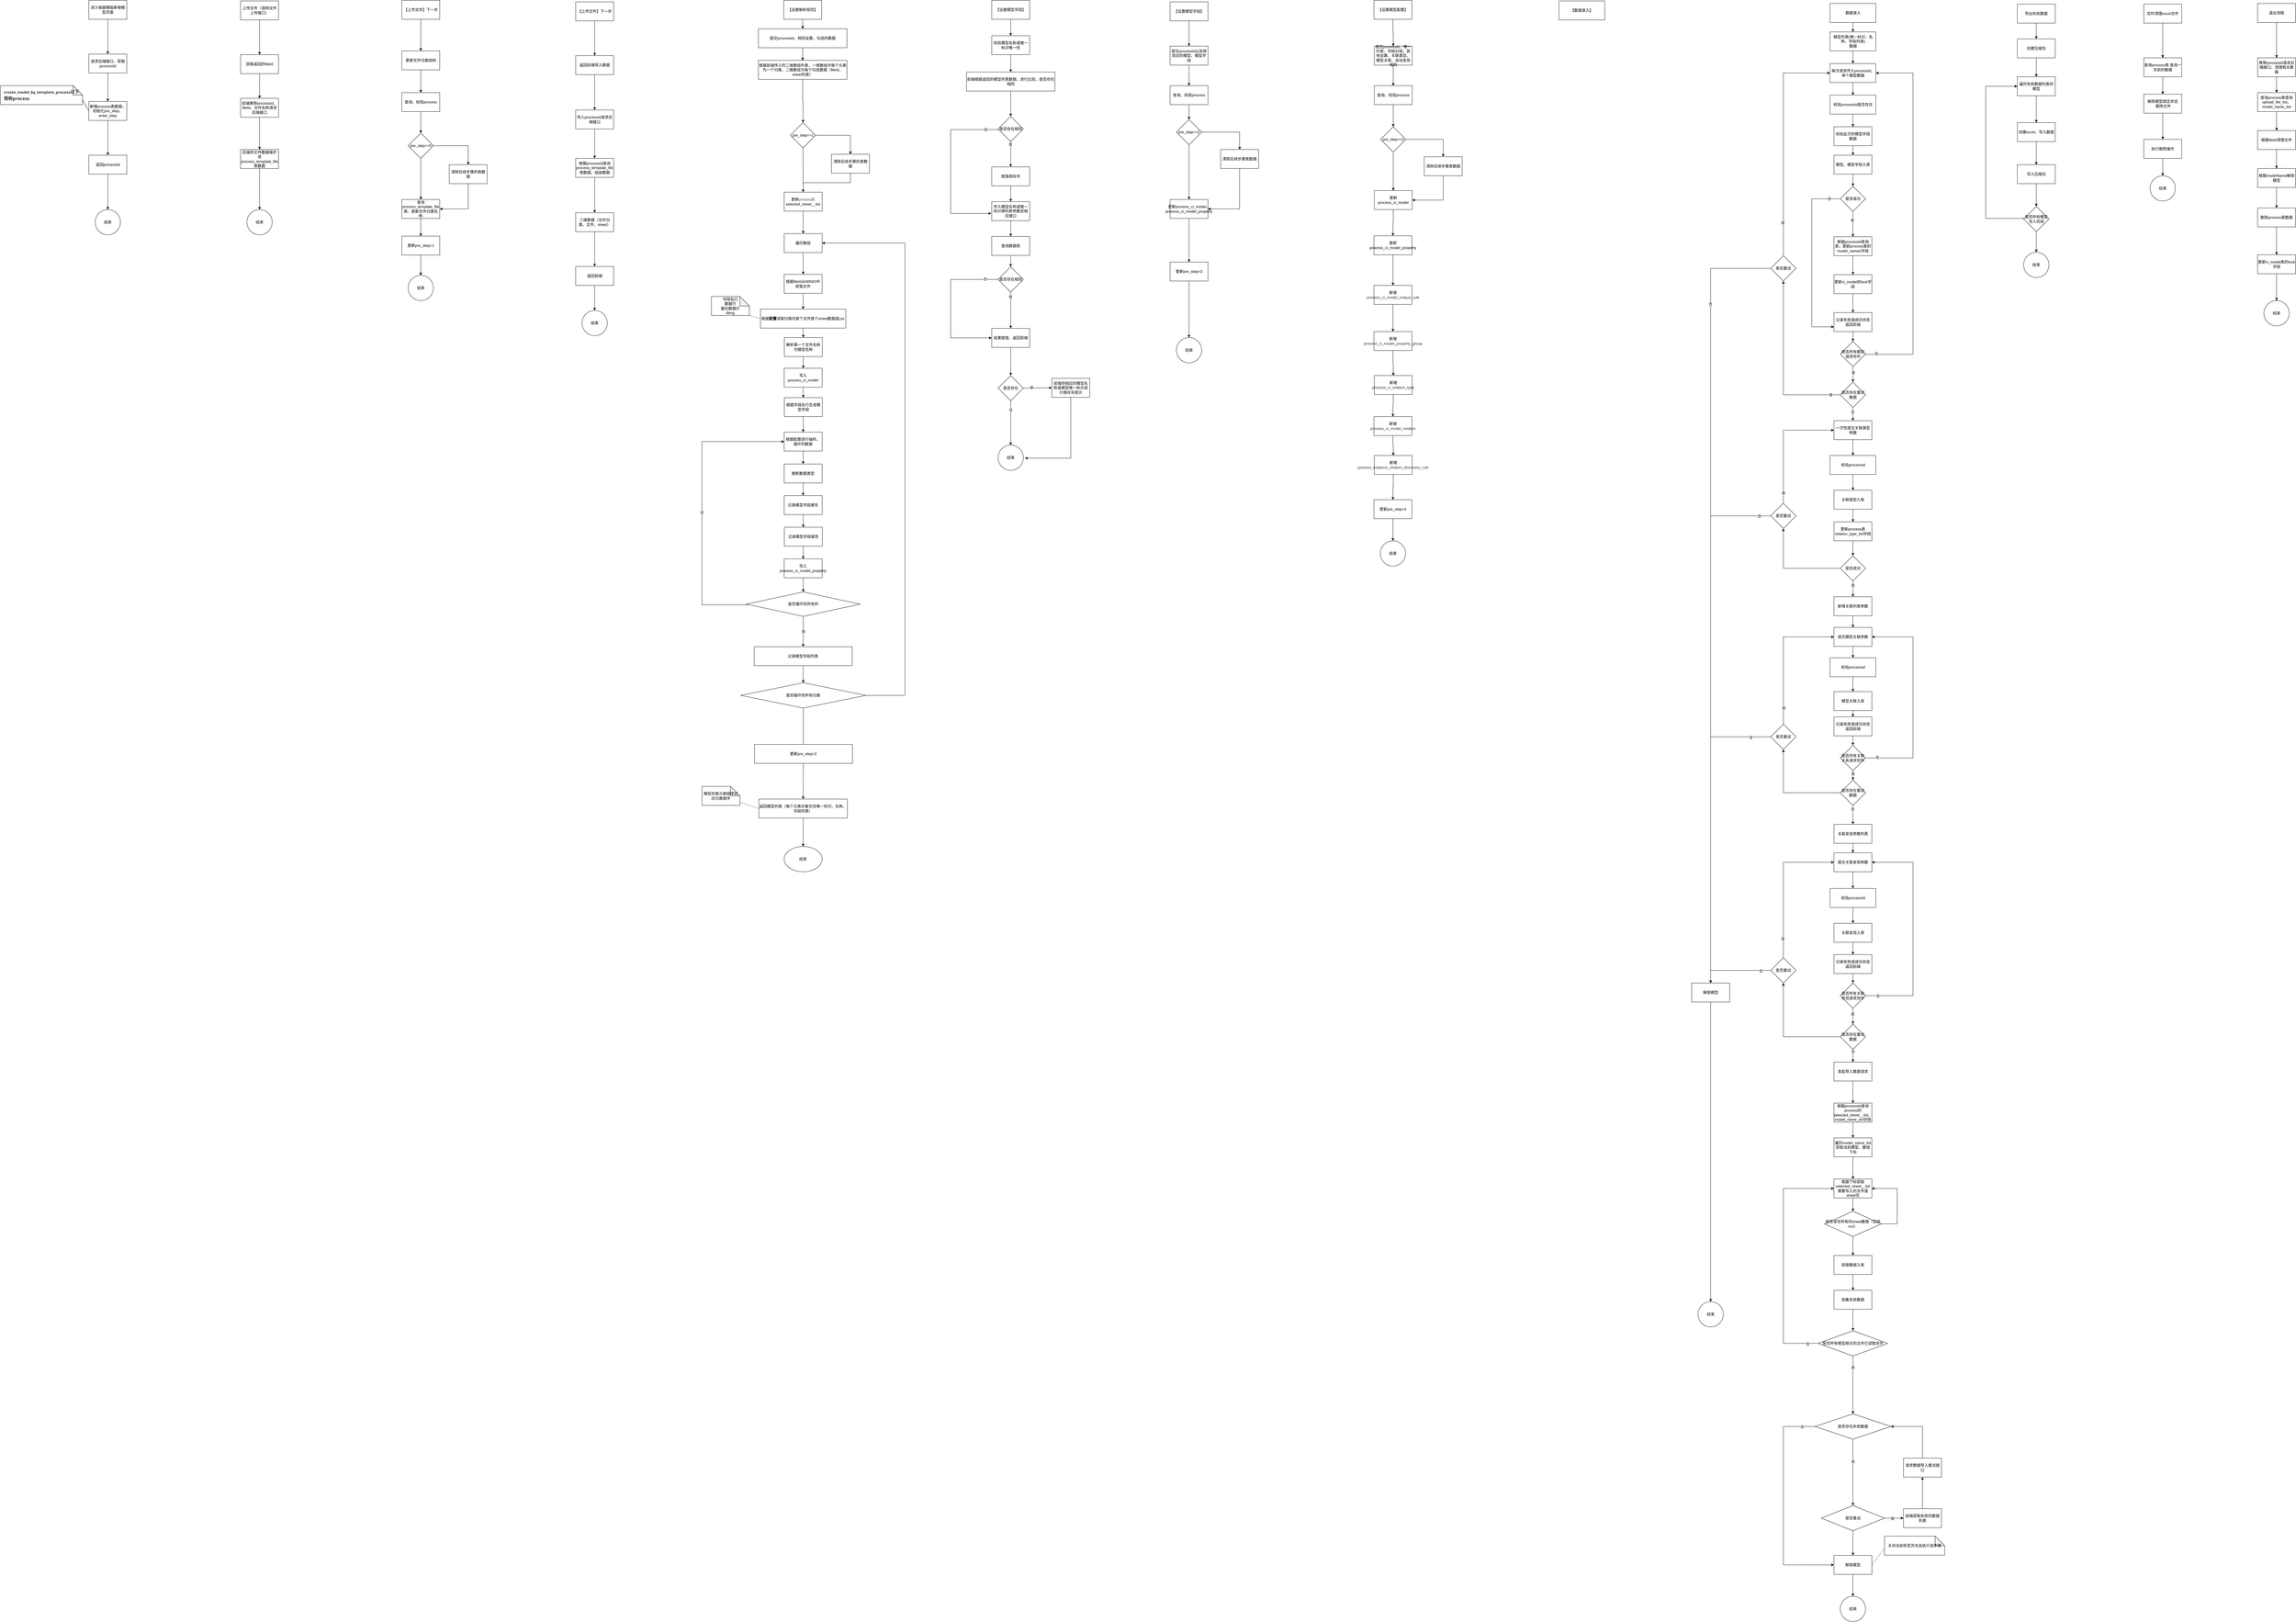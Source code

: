 <mxfile version="21.5.0" type="github">
  <diagram name="Page-1" id="z2g2F0g3IGi602Q9YPRa">
    <mxGraphModel dx="5563" dy="1786" grid="1" gridSize="10" guides="1" tooltips="1" connect="1" arrows="1" fold="1" page="1" pageScale="1" pageWidth="850" pageHeight="1100" math="0" shadow="0">
      <root>
        <mxCell id="0" />
        <mxCell id="1" parent="0" />
        <mxCell id="3SK7tmSLGKLuIoXsTymH-1" style="edgeStyle=orthogonalEdgeStyle;rounded=0;orthogonalLoop=1;jettySize=auto;html=1;exitX=0.5;exitY=1;exitDx=0;exitDy=0;" parent="1" source="3SK7tmSLGKLuIoXsTymH-2" target="3SK7tmSLGKLuIoXsTymH-131" edge="1">
          <mxGeometry relative="1" as="geometry" />
        </mxCell>
        <mxCell id="3SK7tmSLGKLuIoXsTymH-2" value="上传文件（调用文件上传接口）" style="rounded=0;whiteSpace=wrap;html=1;" parent="1" vertex="1">
          <mxGeometry x="-3160" y="-228" width="120" height="60" as="geometry" />
        </mxCell>
        <mxCell id="3SK7tmSLGKLuIoXsTymH-3" style="edgeStyle=orthogonalEdgeStyle;rounded=0;orthogonalLoop=1;jettySize=auto;html=1;" parent="1" source="3SK7tmSLGKLuIoXsTymH-4" target="3SK7tmSLGKLuIoXsTymH-6" edge="1">
          <mxGeometry relative="1" as="geometry" />
        </mxCell>
        <mxCell id="3SK7tmSLGKLuIoXsTymH-4" value="【设置解析规则】" style="rounded=0;whiteSpace=wrap;html=1;" parent="1" vertex="1">
          <mxGeometry x="-1442" y="-230" width="120" height="60" as="geometry" />
        </mxCell>
        <mxCell id="3SK7tmSLGKLuIoXsTymH-5" style="edgeStyle=orthogonalEdgeStyle;rounded=0;orthogonalLoop=1;jettySize=auto;html=1;entryX=0.5;entryY=0;entryDx=0;entryDy=0;" parent="1" source="3SK7tmSLGKLuIoXsTymH-6" target="3SK7tmSLGKLuIoXsTymH-30" edge="1">
          <mxGeometry relative="1" as="geometry" />
        </mxCell>
        <mxCell id="3SK7tmSLGKLuIoXsTymH-6" value="提交processId、规则设置，勾选的数据" style="rounded=0;whiteSpace=wrap;html=1;" parent="1" vertex="1">
          <mxGeometry x="-1522" y="-140" width="280" height="60" as="geometry" />
        </mxCell>
        <mxCell id="3SK7tmSLGKLuIoXsTymH-7" style="edgeStyle=orthogonalEdgeStyle;rounded=0;orthogonalLoop=1;jettySize=auto;html=1;" parent="1" source="3SK7tmSLGKLuIoXsTymH-8" target="3SK7tmSLGKLuIoXsTymH-297" edge="1">
          <mxGeometry relative="1" as="geometry" />
        </mxCell>
        <mxCell id="3SK7tmSLGKLuIoXsTymH-8" value="根据&lt;b&gt;配置&lt;/b&gt;读取归类内首个文件首个sheet数据或csv" style="rounded=0;whiteSpace=wrap;html=1;" parent="1" vertex="1">
          <mxGeometry x="-1515.51" y="747" width="270" height="60" as="geometry" />
        </mxCell>
        <mxCell id="3SK7tmSLGKLuIoXsTymH-11" style="edgeStyle=orthogonalEdgeStyle;rounded=0;orthogonalLoop=1;jettySize=auto;html=1;" parent="1" source="3SK7tmSLGKLuIoXsTymH-301" target="3SK7tmSLGKLuIoXsTymH-304" edge="1">
          <mxGeometry relative="1" as="geometry">
            <mxPoint x="-1380.51" y="1266" as="sourcePoint" />
          </mxGeometry>
        </mxCell>
        <mxCell id="3SK7tmSLGKLuIoXsTymH-13" style="edgeStyle=orthogonalEdgeStyle;rounded=0;orthogonalLoop=1;jettySize=auto;html=1;entryX=0.5;entryY=0;entryDx=0;entryDy=0;" parent="1" source="3SK7tmSLGKLuIoXsTymH-305" target="3SK7tmSLGKLuIoXsTymH-306" edge="1">
          <mxGeometry relative="1" as="geometry">
            <mxPoint x="-1380.036" y="1417" as="sourcePoint" />
            <mxPoint x="-1380.01" y="1506.0" as="targetPoint" />
          </mxGeometry>
        </mxCell>
        <mxCell id="3SK7tmSLGKLuIoXsTymH-15" value="是" style="edgeStyle=orthogonalEdgeStyle;rounded=0;orthogonalLoop=1;jettySize=auto;html=1;" parent="1" source="3SK7tmSLGKLuIoXsTymH-18" target="3SK7tmSLGKLuIoXsTymH-20" edge="1">
          <mxGeometry relative="1" as="geometry" />
        </mxCell>
        <mxCell id="3SK7tmSLGKLuIoXsTymH-16" style="edgeStyle=orthogonalEdgeStyle;rounded=0;orthogonalLoop=1;jettySize=auto;html=1;entryX=0;entryY=0.5;entryDx=0;entryDy=0;" parent="1" source="3SK7tmSLGKLuIoXsTymH-18" target="3SK7tmSLGKLuIoXsTymH-301" edge="1">
          <mxGeometry relative="1" as="geometry">
            <Array as="points">
              <mxPoint x="-1700.51" y="1682" />
              <mxPoint x="-1700.51" y="1166" />
            </Array>
          </mxGeometry>
        </mxCell>
        <mxCell id="3SK7tmSLGKLuIoXsTymH-17" value="否" style="edgeLabel;html=1;align=center;verticalAlign=middle;resizable=0;points=[];" parent="3SK7tmSLGKLuIoXsTymH-16" vertex="1" connectable="0">
          <mxGeometry x="-0.049" y="1" relative="1" as="geometry">
            <mxPoint as="offset" />
          </mxGeometry>
        </mxCell>
        <mxCell id="3SK7tmSLGKLuIoXsTymH-18" value="是否循环完所有列" style="rhombus;whiteSpace=wrap;html=1;" parent="1" vertex="1">
          <mxGeometry x="-1559.51" y="1641.55" width="359" height="77.45" as="geometry" />
        </mxCell>
        <mxCell id="3SK7tmSLGKLuIoXsTymH-19" style="edgeStyle=orthogonalEdgeStyle;rounded=0;orthogonalLoop=1;jettySize=auto;html=1;entryX=0.5;entryY=0;entryDx=0;entryDy=0;" parent="1" source="3SK7tmSLGKLuIoXsTymH-20" target="3SK7tmSLGKLuIoXsTymH-25" edge="1">
          <mxGeometry relative="1" as="geometry" />
        </mxCell>
        <mxCell id="3SK7tmSLGKLuIoXsTymH-20" value="记录模型字段列表" style="rounded=0;whiteSpace=wrap;html=1;" parent="1" vertex="1">
          <mxGeometry x="-1535.51" y="1815" width="310" height="60" as="geometry" />
        </mxCell>
        <mxCell id="3SK7tmSLGKLuIoXsTymH-24" value="是" style="edgeStyle=orthogonalEdgeStyle;rounded=0;orthogonalLoop=1;jettySize=auto;html=1;" parent="1" source="3SK7tmSLGKLuIoXsTymH-25" target="3SK7tmSLGKLuIoXsTymH-27" edge="1">
          <mxGeometry relative="1" as="geometry">
            <mxPoint x="-1380.51" y="2105" as="targetPoint" />
          </mxGeometry>
        </mxCell>
        <mxCell id="3SK7tmSLGKLuIoXsTymH-313" style="edgeStyle=orthogonalEdgeStyle;rounded=0;orthogonalLoop=1;jettySize=auto;html=1;entryX=1;entryY=0.5;entryDx=0;entryDy=0;" parent="1" source="3SK7tmSLGKLuIoXsTymH-25" target="3SK7tmSLGKLuIoXsTymH-32" edge="1">
          <mxGeometry relative="1" as="geometry">
            <Array as="points">
              <mxPoint x="-1058.51" y="1969" />
              <mxPoint x="-1058.51" y="538" />
            </Array>
          </mxGeometry>
        </mxCell>
        <mxCell id="3SK7tmSLGKLuIoXsTymH-25" value="是否循环完所有归类" style="rhombus;whiteSpace=wrap;html=1;" parent="1" vertex="1">
          <mxGeometry x="-1577.51" y="1929" width="395" height="80" as="geometry" />
        </mxCell>
        <mxCell id="3SK7tmSLGKLuIoXsTymH-26" style="edgeStyle=orthogonalEdgeStyle;rounded=0;orthogonalLoop=1;jettySize=auto;html=1;entryX=0.5;entryY=0;entryDx=0;entryDy=0;" parent="1" source="3SK7tmSLGKLuIoXsTymH-27" target="3SK7tmSLGKLuIoXsTymH-28" edge="1">
          <mxGeometry relative="1" as="geometry" />
        </mxCell>
        <mxCell id="3SK7tmSLGKLuIoXsTymH-27" value="返回模型列表（每个元素对象包含唯一标识、名称、字段列表）" style="rounded=0;whiteSpace=wrap;html=1;" parent="1" vertex="1">
          <mxGeometry x="-1520.51" y="2297" width="280" height="60" as="geometry" />
        </mxCell>
        <mxCell id="3SK7tmSLGKLuIoXsTymH-28" value="结束" style="ellipse;whiteSpace=wrap;html=1;" parent="1" vertex="1">
          <mxGeometry x="-1440.51" y="2447" width="120" height="80" as="geometry" />
        </mxCell>
        <mxCell id="3SK7tmSLGKLuIoXsTymH-29" style="edgeStyle=orthogonalEdgeStyle;rounded=0;orthogonalLoop=1;jettySize=auto;html=1;" parent="1" source="3SK7tmSLGKLuIoXsTymH-30" target="fFuvQ-C5Inp_0Tl-YwTY-43" edge="1">
          <mxGeometry relative="1" as="geometry">
            <mxPoint x="-1382" y="240" as="targetPoint" />
          </mxGeometry>
        </mxCell>
        <mxCell id="3SK7tmSLGKLuIoXsTymH-30" value="根据前端传入的二维数组列表、一维数组中每个元素为一个归类、二维数组为每个勾选数据（fileId、sheet列表）" style="rounded=0;whiteSpace=wrap;html=1;" parent="1" vertex="1">
          <mxGeometry x="-1522" y="-40" width="280" height="60" as="geometry" />
        </mxCell>
        <mxCell id="3SK7tmSLGKLuIoXsTymH-31" style="edgeStyle=orthogonalEdgeStyle;rounded=0;orthogonalLoop=1;jettySize=auto;html=1;" parent="1" source="3SK7tmSLGKLuIoXsTymH-32" target="3SK7tmSLGKLuIoXsTymH-135" edge="1">
          <mxGeometry relative="1" as="geometry" />
        </mxCell>
        <mxCell id="3SK7tmSLGKLuIoXsTymH-32" value="遍历数组" style="rounded=0;whiteSpace=wrap;html=1;" parent="1" vertex="1">
          <mxGeometry x="-1440.51" y="508" width="120" height="60" as="geometry" />
        </mxCell>
        <mxCell id="3SK7tmSLGKLuIoXsTymH-33" style="edgeStyle=orthogonalEdgeStyle;rounded=0;orthogonalLoop=1;jettySize=auto;html=1;exitX=0.5;exitY=1;exitDx=0;exitDy=0;" parent="1" source="3SK7tmSLGKLuIoXsTymH-34" target="3SK7tmSLGKLuIoXsTymH-263" edge="1">
          <mxGeometry relative="1" as="geometry">
            <mxPoint x="1939.882" y="367" as="targetPoint" />
          </mxGeometry>
        </mxCell>
        <mxCell id="3SK7tmSLGKLuIoXsTymH-34" value="每次请求传入processId、单个模型数据" style="rounded=0;whiteSpace=wrap;html=1;" parent="1" vertex="1">
          <mxGeometry x="1867.5" y="-30" width="145" height="60" as="geometry" />
        </mxCell>
        <mxCell id="3SK7tmSLGKLuIoXsTymH-35" style="rounded=0;orthogonalLoop=1;jettySize=auto;html=1;exitX=1;exitY=1;exitDx=0;exitDy=0;exitPerimeter=0;entryX=0;entryY=0.5;entryDx=0;entryDy=0;endArrow=none;endFill=0;dashed=1;" parent="1" source="3SK7tmSLGKLuIoXsTymH-36" target="3SK7tmSLGKLuIoXsTymH-8" edge="1">
          <mxGeometry relative="1" as="geometry" />
        </mxCell>
        <mxCell id="3SK7tmSLGKLuIoXsTymH-36" value="字段名行&lt;br&gt;数据行&lt;br&gt;最后数据行&lt;br&gt;deng" style="shape=note;whiteSpace=wrap;html=1;backgroundOutline=1;darkOpacity=0.05;" parent="1" vertex="1">
          <mxGeometry x="-1670.51" y="707" width="120" height="60" as="geometry" />
        </mxCell>
        <mxCell id="3SK7tmSLGKLuIoXsTymH-37" style="edgeStyle=orthogonalEdgeStyle;rounded=0;orthogonalLoop=1;jettySize=auto;html=1;exitX=0.5;exitY=1;exitDx=0;exitDy=0;" parent="1" source="3SK7tmSLGKLuIoXsTymH-38" target="3SK7tmSLGKLuIoXsTymH-53" edge="1">
          <mxGeometry relative="1" as="geometry" />
        </mxCell>
        <mxCell id="3SK7tmSLGKLuIoXsTymH-38" value="校验此次的模型字段数据" style="rounded=0;whiteSpace=wrap;html=1;" parent="1" vertex="1">
          <mxGeometry x="1880" y="170" width="120" height="60" as="geometry" />
        </mxCell>
        <mxCell id="3SK7tmSLGKLuIoXsTymH-39" style="edgeStyle=orthogonalEdgeStyle;rounded=0;orthogonalLoop=1;jettySize=auto;html=1;exitX=0.5;exitY=1;exitDx=0;exitDy=0;entryX=0.5;entryY=0;entryDx=0;entryDy=0;" parent="1" source="3SK7tmSLGKLuIoXsTymH-40" target="3SK7tmSLGKLuIoXsTymH-79" edge="1">
          <mxGeometry relative="1" as="geometry" />
        </mxCell>
        <mxCell id="3SK7tmSLGKLuIoXsTymH-40" value="记录失败或成功状态返回前端" style="rounded=0;whiteSpace=wrap;html=1;" parent="1" vertex="1">
          <mxGeometry x="1880" y="758" width="120" height="60" as="geometry" />
        </mxCell>
        <mxCell id="3SK7tmSLGKLuIoXsTymH-41" style="edgeStyle=orthogonalEdgeStyle;rounded=0;orthogonalLoop=1;jettySize=auto;html=1;exitX=0.5;exitY=1;exitDx=0;exitDy=0;" parent="1" source="3SK7tmSLGKLuIoXsTymH-42" target="3SK7tmSLGKLuIoXsTymH-267" edge="1">
          <mxGeometry relative="1" as="geometry">
            <mxPoint x="1940" y="1857" as="targetPoint" />
          </mxGeometry>
        </mxCell>
        <mxCell id="3SK7tmSLGKLuIoXsTymH-42" value="提交模型关联参数" style="rounded=0;whiteSpace=wrap;html=1;" parent="1" vertex="1">
          <mxGeometry x="1880" y="1754" width="120" height="60" as="geometry" />
        </mxCell>
        <mxCell id="3SK7tmSLGKLuIoXsTymH-43" style="edgeStyle=orthogonalEdgeStyle;rounded=0;orthogonalLoop=1;jettySize=auto;html=1;exitX=0.5;exitY=1;exitDx=0;exitDy=0;entryX=0.5;entryY=0;entryDx=0;entryDy=0;" parent="1" source="3SK7tmSLGKLuIoXsTymH-44" target="3SK7tmSLGKLuIoXsTymH-46" edge="1">
          <mxGeometry relative="1" as="geometry" />
        </mxCell>
        <mxCell id="3SK7tmSLGKLuIoXsTymH-44" value="模型关联入库" style="rounded=0;whiteSpace=wrap;html=1;" parent="1" vertex="1">
          <mxGeometry x="1880" y="1957" width="120" height="60" as="geometry" />
        </mxCell>
        <mxCell id="3SK7tmSLGKLuIoXsTymH-45" style="edgeStyle=orthogonalEdgeStyle;rounded=0;orthogonalLoop=1;jettySize=auto;html=1;exitX=0.5;exitY=1;exitDx=0;exitDy=0;entryX=0.5;entryY=0;entryDx=0;entryDy=0;" parent="1" source="3SK7tmSLGKLuIoXsTymH-46" target="3SK7tmSLGKLuIoXsTymH-87" edge="1">
          <mxGeometry relative="1" as="geometry" />
        </mxCell>
        <mxCell id="3SK7tmSLGKLuIoXsTymH-46" value="记录失败或成功状态返回前端" style="rounded=0;whiteSpace=wrap;html=1;" parent="1" vertex="1">
          <mxGeometry x="1880" y="2037" width="120" height="60" as="geometry" />
        </mxCell>
        <mxCell id="3SK7tmSLGKLuIoXsTymH-47" style="edgeStyle=orthogonalEdgeStyle;rounded=0;orthogonalLoop=1;jettySize=auto;html=1;exitX=0.5;exitY=0;exitDx=0;exitDy=0;entryX=0;entryY=0.5;entryDx=0;entryDy=0;" parent="1" source="3SK7tmSLGKLuIoXsTymH-49" target="3SK7tmSLGKLuIoXsTymH-34" edge="1">
          <mxGeometry relative="1" as="geometry" />
        </mxCell>
        <mxCell id="3SK7tmSLGKLuIoXsTymH-48" value="是" style="edgeLabel;html=1;align=center;verticalAlign=middle;resizable=0;points=[];" parent="3SK7tmSLGKLuIoXsTymH-47" vertex="1" connectable="0">
          <mxGeometry x="-0.712" y="2" relative="1" as="geometry">
            <mxPoint as="offset" />
          </mxGeometry>
        </mxCell>
        <mxCell id="3SK7tmSLGKLuIoXsTymH-49" value="是否重试" style="rhombus;whiteSpace=wrap;html=1;" parent="1" vertex="1">
          <mxGeometry x="1680" y="578" width="80" height="80" as="geometry" />
        </mxCell>
        <mxCell id="3SK7tmSLGKLuIoXsTymH-50" value="" style="edgeStyle=orthogonalEdgeStyle;rounded=0;orthogonalLoop=1;jettySize=auto;html=1;exitX=0;exitY=0.5;exitDx=0;exitDy=0;entryX=0.5;entryY=0;entryDx=0;entryDy=0;" parent="1" source="3SK7tmSLGKLuIoXsTymH-49" target="3SK7tmSLGKLuIoXsTymH-207" edge="1">
          <mxGeometry relative="1" as="geometry">
            <mxPoint x="1500" y="2767" as="targetPoint" />
            <mxPoint x="1630" y="657" as="sourcePoint" />
          </mxGeometry>
        </mxCell>
        <mxCell id="3SK7tmSLGKLuIoXsTymH-51" value="否" style="edgeLabel;html=1;align=center;verticalAlign=middle;resizable=0;points=[];" parent="3SK7tmSLGKLuIoXsTymH-50" vertex="1" connectable="0">
          <mxGeometry x="-0.753" y="-1" relative="1" as="geometry">
            <mxPoint as="offset" />
          </mxGeometry>
        </mxCell>
        <mxCell id="3SK7tmSLGKLuIoXsTymH-52" style="edgeStyle=orthogonalEdgeStyle;rounded=0;orthogonalLoop=1;jettySize=auto;html=1;exitX=0.5;exitY=1;exitDx=0;exitDy=0;entryX=0.5;entryY=0;entryDx=0;entryDy=0;" parent="1" source="3SK7tmSLGKLuIoXsTymH-53" target="3SK7tmSLGKLuIoXsTymH-164" edge="1">
          <mxGeometry relative="1" as="geometry" />
        </mxCell>
        <mxCell id="3SK7tmSLGKLuIoXsTymH-53" value="模型、模型字段入库" style="rounded=0;whiteSpace=wrap;html=1;" parent="1" vertex="1">
          <mxGeometry x="1880" y="260" width="120" height="60" as="geometry" />
        </mxCell>
        <mxCell id="3SK7tmSLGKLuIoXsTymH-54" style="edgeStyle=orthogonalEdgeStyle;rounded=0;orthogonalLoop=1;jettySize=auto;html=1;exitX=0.5;exitY=1;exitDx=0;exitDy=0;" parent="1" source="3SK7tmSLGKLuIoXsTymH-55" target="3SK7tmSLGKLuIoXsTymH-57" edge="1">
          <mxGeometry relative="1" as="geometry" />
        </mxCell>
        <mxCell id="3SK7tmSLGKLuIoXsTymH-55" value="关联发现入库" style="rounded=0;whiteSpace=wrap;html=1;" parent="1" vertex="1">
          <mxGeometry x="1880" y="2690" width="120" height="60" as="geometry" />
        </mxCell>
        <mxCell id="3SK7tmSLGKLuIoXsTymH-56" style="edgeStyle=orthogonalEdgeStyle;rounded=0;orthogonalLoop=1;jettySize=auto;html=1;exitX=0.5;exitY=1;exitDx=0;exitDy=0;entryX=0;entryY=0.5;entryDx=0;entryDy=0;" parent="1" source="3SK7tmSLGKLuIoXsTymH-57" target="3SK7tmSLGKLuIoXsTymH-101" edge="1">
          <mxGeometry relative="1" as="geometry">
            <mxPoint x="1940" y="2889" as="targetPoint" />
          </mxGeometry>
        </mxCell>
        <mxCell id="3SK7tmSLGKLuIoXsTymH-57" value="记录失败或成功状态返回前端" style="rounded=0;whiteSpace=wrap;html=1;" parent="1" vertex="1">
          <mxGeometry x="1880" y="2789" width="120" height="60" as="geometry" />
        </mxCell>
        <mxCell id="3SK7tmSLGKLuIoXsTymH-58" style="edgeStyle=orthogonalEdgeStyle;rounded=0;orthogonalLoop=1;jettySize=auto;html=1;exitX=0.5;exitY=1;exitDx=0;exitDy=0;" parent="1" source="3SK7tmSLGKLuIoXsTymH-59" target="3SK7tmSLGKLuIoXsTymH-62" edge="1">
          <mxGeometry relative="1" as="geometry" />
        </mxCell>
        <mxCell id="3SK7tmSLGKLuIoXsTymH-59" value="根据下标获取selected_sheet__list&lt;br&gt;需要写入的文件或sheet页" style="rounded=0;whiteSpace=wrap;html=1;" parent="1" vertex="1">
          <mxGeometry x="1880" y="3499" width="120" height="60" as="geometry" />
        </mxCell>
        <mxCell id="3SK7tmSLGKLuIoXsTymH-60" style="edgeStyle=orthogonalEdgeStyle;rounded=0;orthogonalLoop=1;jettySize=auto;html=1;exitX=0.5;exitY=1;exitDx=0;exitDy=0;" parent="1" source="3SK7tmSLGKLuIoXsTymH-62" target="3SK7tmSLGKLuIoXsTymH-123" edge="1">
          <mxGeometry relative="1" as="geometry">
            <mxPoint x="1950" y="3801" as="targetPoint" />
          </mxGeometry>
        </mxCell>
        <mxCell id="3SK7tmSLGKLuIoXsTymH-61" style="edgeStyle=orthogonalEdgeStyle;rounded=0;orthogonalLoop=1;jettySize=auto;html=1;exitX=1;exitY=0.5;exitDx=0;exitDy=0;entryX=1;entryY=0.5;entryDx=0;entryDy=0;" parent="1" source="3SK7tmSLGKLuIoXsTymH-62" target="3SK7tmSLGKLuIoXsTymH-59" edge="1">
          <mxGeometry relative="1" as="geometry">
            <Array as="points">
              <mxPoint x="2080" y="3641" />
              <mxPoint x="2080" y="3529" />
            </Array>
          </mxGeometry>
        </mxCell>
        <mxCell id="3SK7tmSLGKLuIoXsTymH-62" value="是否读写所有的sheet数据（包括cvs）" style="rhombus;whiteSpace=wrap;html=1;" parent="1" vertex="1">
          <mxGeometry x="1850" y="3601" width="180" height="80" as="geometry" />
        </mxCell>
        <mxCell id="3SK7tmSLGKLuIoXsTymH-63" style="edgeStyle=orthogonalEdgeStyle;rounded=0;orthogonalLoop=1;jettySize=auto;html=1;exitX=0.5;exitY=1;exitDx=0;exitDy=0;" parent="1" source="3SK7tmSLGKLuIoXsTymH-64" target="3SK7tmSLGKLuIoXsTymH-191" edge="1">
          <mxGeometry relative="1" as="geometry">
            <mxPoint x="1940" y="4001" as="targetPoint" />
          </mxGeometry>
        </mxCell>
        <mxCell id="3SK7tmSLGKLuIoXsTymH-64" value="收集失败数据" style="rounded=0;whiteSpace=wrap;html=1;" parent="1" vertex="1">
          <mxGeometry x="1880" y="3851" width="120" height="60" as="geometry" />
        </mxCell>
        <mxCell id="3SK7tmSLGKLuIoXsTymH-65" value="结束" style="ellipse;whiteSpace=wrap;html=1;aspect=fixed;" parent="1" vertex="1">
          <mxGeometry x="1900" y="4819" width="80" height="80" as="geometry" />
        </mxCell>
        <mxCell id="3SK7tmSLGKLuIoXsTymH-66" style="edgeStyle=orthogonalEdgeStyle;rounded=0;orthogonalLoop=1;jettySize=auto;html=1;exitX=0.5;exitY=1;exitDx=0;exitDy=0;" parent="1" source="3SK7tmSLGKLuIoXsTymH-67" edge="1">
          <mxGeometry relative="1" as="geometry">
            <mxPoint x="2919.882" y="-48" as="targetPoint" />
          </mxGeometry>
        </mxCell>
        <mxCell id="3SK7tmSLGKLuIoXsTymH-67" value="定时清理excel文件" style="rounded=0;whiteSpace=wrap;html=1;" parent="1" vertex="1">
          <mxGeometry x="2860" y="-218" width="120" height="60" as="geometry" />
        </mxCell>
        <mxCell id="3SK7tmSLGKLuIoXsTymH-68" style="edgeStyle=orthogonalEdgeStyle;rounded=0;orthogonalLoop=1;jettySize=auto;html=1;entryX=0.5;entryY=0;entryDx=0;entryDy=0;" parent="1" source="3SK7tmSLGKLuIoXsTymH-69" target="3SK7tmSLGKLuIoXsTymH-231" edge="1">
          <mxGeometry relative="1" as="geometry" />
        </mxCell>
        <mxCell id="3SK7tmSLGKLuIoXsTymH-69" value="查询process表 查询一天前的数据" style="rounded=0;whiteSpace=wrap;html=1;" parent="1" vertex="1">
          <mxGeometry x="2860" y="-48" width="120" height="60" as="geometry" />
        </mxCell>
        <mxCell id="3SK7tmSLGKLuIoXsTymH-70" style="edgeStyle=orthogonalEdgeStyle;rounded=0;orthogonalLoop=1;jettySize=auto;html=1;exitX=0.5;exitY=1;exitDx=0;exitDy=0;" parent="1" source="3SK7tmSLGKLuIoXsTymH-71" target="3SK7tmSLGKLuIoXsTymH-72" edge="1">
          <mxGeometry relative="1" as="geometry" />
        </mxCell>
        <mxCell id="3SK7tmSLGKLuIoXsTymH-71" value="执行删除操作" style="rounded=0;whiteSpace=wrap;html=1;" parent="1" vertex="1">
          <mxGeometry x="2860" y="210" width="120" height="60" as="geometry" />
        </mxCell>
        <mxCell id="3SK7tmSLGKLuIoXsTymH-72" value="结束" style="ellipse;whiteSpace=wrap;html=1;aspect=fixed;" parent="1" vertex="1">
          <mxGeometry x="2880" y="325" width="80" height="80" as="geometry" />
        </mxCell>
        <mxCell id="3SK7tmSLGKLuIoXsTymH-73" style="edgeStyle=orthogonalEdgeStyle;rounded=0;orthogonalLoop=1;jettySize=auto;html=1;exitX=0.5;exitY=1;exitDx=0;exitDy=0;entryX=0.5;entryY=0;entryDx=0;entryDy=0;" parent="1" source="3SK7tmSLGKLuIoXsTymH-74" target="3SK7tmSLGKLuIoXsTymH-34" edge="1">
          <mxGeometry relative="1" as="geometry" />
        </mxCell>
        <mxCell id="3SK7tmSLGKLuIoXsTymH-74" value="模型列表(唯一标识、名称、字段列表)&lt;br&gt;数据" style="rounded=0;whiteSpace=wrap;html=1;" parent="1" vertex="1">
          <mxGeometry x="1867.5" y="-130" width="145" height="60" as="geometry" />
        </mxCell>
        <mxCell id="3SK7tmSLGKLuIoXsTymH-75" style="edgeStyle=orthogonalEdgeStyle;rounded=0;orthogonalLoop=1;jettySize=auto;html=1;exitX=0.5;exitY=1;exitDx=0;exitDy=0;entryX=0.5;entryY=0;entryDx=0;entryDy=0;" parent="1" source="3SK7tmSLGKLuIoXsTymH-79" target="3SK7tmSLGKLuIoXsTymH-96" edge="1">
          <mxGeometry relative="1" as="geometry" />
        </mxCell>
        <mxCell id="3SK7tmSLGKLuIoXsTymH-76" value="是" style="edgeLabel;html=1;align=center;verticalAlign=middle;resizable=0;points=[];" parent="3SK7tmSLGKLuIoXsTymH-75" vertex="1" connectable="0">
          <mxGeometry x="-0.242" y="1" relative="1" as="geometry">
            <mxPoint as="offset" />
          </mxGeometry>
        </mxCell>
        <mxCell id="3SK7tmSLGKLuIoXsTymH-77" style="edgeStyle=orthogonalEdgeStyle;rounded=0;orthogonalLoop=1;jettySize=auto;html=1;exitX=1;exitY=0.5;exitDx=0;exitDy=0;entryX=1;entryY=0.5;entryDx=0;entryDy=0;" parent="1" source="3SK7tmSLGKLuIoXsTymH-79" target="3SK7tmSLGKLuIoXsTymH-34" edge="1">
          <mxGeometry relative="1" as="geometry">
            <Array as="points">
              <mxPoint x="1980" y="890" />
              <mxPoint x="2130" y="890" />
              <mxPoint x="2130" />
            </Array>
          </mxGeometry>
        </mxCell>
        <mxCell id="3SK7tmSLGKLuIoXsTymH-78" value="否" style="edgeLabel;html=1;align=center;verticalAlign=middle;resizable=0;points=[];" parent="3SK7tmSLGKLuIoXsTymH-77" vertex="1" connectable="0">
          <mxGeometry x="-0.94" y="2" relative="1" as="geometry">
            <mxPoint as="offset" />
          </mxGeometry>
        </mxCell>
        <mxCell id="3SK7tmSLGKLuIoXsTymH-79" value="是否所有模型请求完毕" style="rhombus;whiteSpace=wrap;html=1;" parent="1" vertex="1">
          <mxGeometry x="1900" y="849" width="80" height="80" as="geometry" />
        </mxCell>
        <mxCell id="3SK7tmSLGKLuIoXsTymH-80" style="edgeStyle=orthogonalEdgeStyle;rounded=0;orthogonalLoop=1;jettySize=auto;html=1;exitX=0.5;exitY=1;exitDx=0;exitDy=0;" parent="1" source="3SK7tmSLGKLuIoXsTymH-146" target="3SK7tmSLGKLuIoXsTymH-269" edge="1">
          <mxGeometry relative="1" as="geometry">
            <mxPoint x="1940" y="2527" as="sourcePoint" />
          </mxGeometry>
        </mxCell>
        <mxCell id="3SK7tmSLGKLuIoXsTymH-81" style="edgeStyle=orthogonalEdgeStyle;rounded=0;orthogonalLoop=1;jettySize=auto;html=1;exitX=0.5;exitY=1;exitDx=0;exitDy=0;entryX=0.5;entryY=0;entryDx=0;entryDy=0;" parent="1" source="3SK7tmSLGKLuIoXsTymH-82" target="3SK7tmSLGKLuIoXsTymH-42" edge="1">
          <mxGeometry relative="1" as="geometry" />
        </mxCell>
        <mxCell id="3SK7tmSLGKLuIoXsTymH-82" value="新增关联列表参数" style="rounded=0;whiteSpace=wrap;html=1;" parent="1" vertex="1">
          <mxGeometry x="1880" y="1657" width="120" height="60" as="geometry" />
        </mxCell>
        <mxCell id="3SK7tmSLGKLuIoXsTymH-83" style="edgeStyle=orthogonalEdgeStyle;rounded=0;orthogonalLoop=1;jettySize=auto;html=1;exitX=1;exitY=0.5;exitDx=0;exitDy=0;entryX=1;entryY=0.5;entryDx=0;entryDy=0;" parent="1" source="3SK7tmSLGKLuIoXsTymH-87" target="3SK7tmSLGKLuIoXsTymH-42" edge="1">
          <mxGeometry relative="1" as="geometry">
            <Array as="points">
              <mxPoint x="2130" y="2167" />
              <mxPoint x="2130" y="1784" />
            </Array>
          </mxGeometry>
        </mxCell>
        <mxCell id="3SK7tmSLGKLuIoXsTymH-84" value="否" style="edgeLabel;html=1;align=center;verticalAlign=middle;resizable=0;points=[];" parent="3SK7tmSLGKLuIoXsTymH-83" vertex="1" connectable="0">
          <mxGeometry x="-0.888" y="2" relative="1" as="geometry">
            <mxPoint as="offset" />
          </mxGeometry>
        </mxCell>
        <mxCell id="3SK7tmSLGKLuIoXsTymH-85" style="edgeStyle=orthogonalEdgeStyle;rounded=0;orthogonalLoop=1;jettySize=auto;html=1;exitX=0.5;exitY=1;exitDx=0;exitDy=0;entryX=0.5;entryY=0;entryDx=0;entryDy=0;" parent="1" source="3SK7tmSLGKLuIoXsTymH-87" target="3SK7tmSLGKLuIoXsTymH-105" edge="1">
          <mxGeometry relative="1" as="geometry" />
        </mxCell>
        <mxCell id="3SK7tmSLGKLuIoXsTymH-86" value="是" style="edgeLabel;html=1;align=center;verticalAlign=middle;resizable=0;points=[];" parent="3SK7tmSLGKLuIoXsTymH-85" vertex="1" connectable="0">
          <mxGeometry x="-0.34" relative="1" as="geometry">
            <mxPoint as="offset" />
          </mxGeometry>
        </mxCell>
        <mxCell id="3SK7tmSLGKLuIoXsTymH-87" value="是否所有关联关系请求完毕" style="rhombus;whiteSpace=wrap;html=1;" parent="1" vertex="1">
          <mxGeometry x="1900" y="2127" width="80" height="80" as="geometry" />
        </mxCell>
        <mxCell id="3SK7tmSLGKLuIoXsTymH-88" style="edgeStyle=orthogonalEdgeStyle;rounded=0;orthogonalLoop=1;jettySize=auto;html=1;exitX=0.5;exitY=1;exitDx=0;exitDy=0;" parent="1" source="3SK7tmSLGKLuIoXsTymH-89" target="3SK7tmSLGKLuIoXsTymH-146" edge="1">
          <mxGeometry relative="1" as="geometry">
            <mxPoint x="1940" y="2467" as="targetPoint" />
          </mxGeometry>
        </mxCell>
        <mxCell id="3SK7tmSLGKLuIoXsTymH-89" value="关联发现参数列表" style="rounded=0;whiteSpace=wrap;html=1;" parent="1" vertex="1">
          <mxGeometry x="1880" y="2377" width="120" height="60" as="geometry" />
        </mxCell>
        <mxCell id="3SK7tmSLGKLuIoXsTymH-90" style="edgeStyle=orthogonalEdgeStyle;rounded=0;orthogonalLoop=1;jettySize=auto;html=1;exitX=0.5;exitY=1;exitDx=0;exitDy=0;" parent="1" source="3SK7tmSLGKLuIoXsTymH-91" target="3SK7tmSLGKLuIoXsTymH-40" edge="1">
          <mxGeometry relative="1" as="geometry" />
        </mxCell>
        <mxCell id="3SK7tmSLGKLuIoXsTymH-91" value="更新ci_model的lock字段" style="rounded=0;whiteSpace=wrap;html=1;" parent="1" vertex="1">
          <mxGeometry x="1880" y="638" width="120" height="60" as="geometry" />
        </mxCell>
        <mxCell id="3SK7tmSLGKLuIoXsTymH-92" style="edgeStyle=orthogonalEdgeStyle;rounded=0;orthogonalLoop=1;jettySize=auto;html=1;exitX=0.5;exitY=1;exitDx=0;exitDy=0;" parent="1" source="3SK7tmSLGKLuIoXsTymH-96" target="3SK7tmSLGKLuIoXsTymH-148" edge="1">
          <mxGeometry relative="1" as="geometry" />
        </mxCell>
        <mxCell id="3SK7tmSLGKLuIoXsTymH-93" value="否" style="edgeLabel;html=1;align=center;verticalAlign=middle;resizable=0;points=[];" parent="3SK7tmSLGKLuIoXsTymH-92" vertex="1" connectable="0">
          <mxGeometry x="-0.282" y="-1" relative="1" as="geometry">
            <mxPoint as="offset" />
          </mxGeometry>
        </mxCell>
        <mxCell id="3SK7tmSLGKLuIoXsTymH-94" style="edgeStyle=orthogonalEdgeStyle;rounded=0;orthogonalLoop=1;jettySize=auto;html=1;exitX=0;exitY=0.5;exitDx=0;exitDy=0;entryX=0.5;entryY=1;entryDx=0;entryDy=0;" parent="1" source="3SK7tmSLGKLuIoXsTymH-96" target="3SK7tmSLGKLuIoXsTymH-49" edge="1">
          <mxGeometry relative="1" as="geometry" />
        </mxCell>
        <mxCell id="3SK7tmSLGKLuIoXsTymH-95" value="是" style="edgeLabel;html=1;align=center;verticalAlign=middle;resizable=0;points=[];" parent="3SK7tmSLGKLuIoXsTymH-94" vertex="1" connectable="0">
          <mxGeometry x="-0.888" relative="1" as="geometry">
            <mxPoint as="offset" />
          </mxGeometry>
        </mxCell>
        <mxCell id="3SK7tmSLGKLuIoXsTymH-96" value="是否存在重试数据" style="rhombus;whiteSpace=wrap;html=1;" parent="1" vertex="1">
          <mxGeometry x="1900" y="978" width="80" height="80" as="geometry" />
        </mxCell>
        <mxCell id="3SK7tmSLGKLuIoXsTymH-97" style="edgeStyle=orthogonalEdgeStyle;rounded=0;orthogonalLoop=1;jettySize=auto;html=1;exitX=1;exitY=0.5;exitDx=0;exitDy=0;" parent="1" source="3SK7tmSLGKLuIoXsTymH-101" target="3SK7tmSLGKLuIoXsTymH-109" edge="1">
          <mxGeometry relative="1" as="geometry" />
        </mxCell>
        <mxCell id="3SK7tmSLGKLuIoXsTymH-98" value="是" style="edgeLabel;html=1;align=center;verticalAlign=middle;resizable=0;points=[];" parent="3SK7tmSLGKLuIoXsTymH-97" vertex="1" connectable="0">
          <mxGeometry x="-0.289" y="-1" relative="1" as="geometry">
            <mxPoint as="offset" />
          </mxGeometry>
        </mxCell>
        <mxCell id="3SK7tmSLGKLuIoXsTymH-99" style="edgeStyle=orthogonalEdgeStyle;rounded=0;orthogonalLoop=1;jettySize=auto;html=1;exitX=0.5;exitY=0;exitDx=0;exitDy=0;entryX=1;entryY=0.5;entryDx=0;entryDy=0;" parent="1" source="3SK7tmSLGKLuIoXsTymH-101" target="3SK7tmSLGKLuIoXsTymH-146" edge="1">
          <mxGeometry relative="1" as="geometry">
            <Array as="points">
              <mxPoint x="2130" y="2919" />
              <mxPoint x="2130" y="2497" />
            </Array>
            <mxPoint x="2000" y="2497" as="targetPoint" />
          </mxGeometry>
        </mxCell>
        <mxCell id="3SK7tmSLGKLuIoXsTymH-100" value="否" style="edgeLabel;html=1;align=center;verticalAlign=middle;resizable=0;points=[];" parent="3SK7tmSLGKLuIoXsTymH-99" vertex="1" connectable="0">
          <mxGeometry x="-0.891" y="-1" relative="1" as="geometry">
            <mxPoint as="offset" />
          </mxGeometry>
        </mxCell>
        <mxCell id="3SK7tmSLGKLuIoXsTymH-101" value="是否所有关联发现请求完毕" style="rhombus;whiteSpace=wrap;html=1;direction=south;" parent="1" vertex="1">
          <mxGeometry x="1900" y="2879" width="80" height="80" as="geometry" />
        </mxCell>
        <mxCell id="3SK7tmSLGKLuIoXsTymH-102" style="edgeStyle=orthogonalEdgeStyle;rounded=0;orthogonalLoop=1;jettySize=auto;html=1;exitX=0.5;exitY=1;exitDx=0;exitDy=0;" parent="1" source="3SK7tmSLGKLuIoXsTymH-105" target="3SK7tmSLGKLuIoXsTymH-89" edge="1">
          <mxGeometry relative="1" as="geometry" />
        </mxCell>
        <mxCell id="3SK7tmSLGKLuIoXsTymH-103" value="否" style="edgeLabel;html=1;align=center;verticalAlign=middle;resizable=0;points=[];" parent="3SK7tmSLGKLuIoXsTymH-102" vertex="1" connectable="0">
          <mxGeometry x="-0.621" y="-1" relative="1" as="geometry">
            <mxPoint as="offset" />
          </mxGeometry>
        </mxCell>
        <mxCell id="3SK7tmSLGKLuIoXsTymH-104" style="edgeStyle=orthogonalEdgeStyle;rounded=0;orthogonalLoop=1;jettySize=auto;html=1;exitX=0;exitY=0.5;exitDx=0;exitDy=0;entryX=0.5;entryY=1;entryDx=0;entryDy=0;" parent="1" source="3SK7tmSLGKLuIoXsTymH-105" target="3SK7tmSLGKLuIoXsTymH-175" edge="1">
          <mxGeometry relative="1" as="geometry" />
        </mxCell>
        <mxCell id="3SK7tmSLGKLuIoXsTymH-105" value="是否存在重试数据" style="rhombus;whiteSpace=wrap;html=1;" parent="1" vertex="1">
          <mxGeometry x="1900" y="2237" width="80" height="80" as="geometry" />
        </mxCell>
        <mxCell id="3SK7tmSLGKLuIoXsTymH-106" style="edgeStyle=orthogonalEdgeStyle;rounded=0;orthogonalLoop=1;jettySize=auto;html=1;exitX=0.5;exitY=1;exitDx=0;exitDy=0;" parent="1" source="3SK7tmSLGKLuIoXsTymH-109" target="3SK7tmSLGKLuIoXsTymH-111" edge="1">
          <mxGeometry relative="1" as="geometry" />
        </mxCell>
        <mxCell id="3SK7tmSLGKLuIoXsTymH-107" value="否" style="edgeLabel;html=1;align=center;verticalAlign=middle;resizable=0;points=[];" parent="3SK7tmSLGKLuIoXsTymH-106" vertex="1" connectable="0">
          <mxGeometry x="-0.659" relative="1" as="geometry">
            <mxPoint as="offset" />
          </mxGeometry>
        </mxCell>
        <mxCell id="3SK7tmSLGKLuIoXsTymH-108" style="edgeStyle=orthogonalEdgeStyle;rounded=0;orthogonalLoop=1;jettySize=auto;html=1;exitX=0;exitY=0.5;exitDx=0;exitDy=0;entryX=0.5;entryY=1;entryDx=0;entryDy=0;" parent="1" source="3SK7tmSLGKLuIoXsTymH-109" target="3SK7tmSLGKLuIoXsTymH-180" edge="1">
          <mxGeometry relative="1" as="geometry" />
        </mxCell>
        <mxCell id="3SK7tmSLGKLuIoXsTymH-109" value="是否存在重试数据" style="rhombus;whiteSpace=wrap;html=1;" parent="1" vertex="1">
          <mxGeometry x="1900" y="3009" width="80" height="80" as="geometry" />
        </mxCell>
        <mxCell id="3SK7tmSLGKLuIoXsTymH-110" style="edgeStyle=orthogonalEdgeStyle;rounded=0;orthogonalLoop=1;jettySize=auto;html=1;exitX=0.5;exitY=1;exitDx=0;exitDy=0;" parent="1" source="3SK7tmSLGKLuIoXsTymH-111" target="3SK7tmSLGKLuIoXsTymH-184" edge="1">
          <mxGeometry relative="1" as="geometry" />
        </mxCell>
        <mxCell id="3SK7tmSLGKLuIoXsTymH-111" value="发起导入数据请求" style="rounded=0;whiteSpace=wrap;html=1;" parent="1" vertex="1">
          <mxGeometry x="1880" y="3129" width="120" height="60" as="geometry" />
        </mxCell>
        <mxCell id="3SK7tmSLGKLuIoXsTymH-112" style="edgeStyle=orthogonalEdgeStyle;rounded=0;orthogonalLoop=1;jettySize=auto;html=1;exitX=0.5;exitY=1;exitDx=0;exitDy=0;entryX=0.5;entryY=0;entryDx=0;entryDy=0;" parent="1" source="3SK7tmSLGKLuIoXsTymH-116" target="3SK7tmSLGKLuIoXsTymH-121" edge="1">
          <mxGeometry relative="1" as="geometry" />
        </mxCell>
        <mxCell id="3SK7tmSLGKLuIoXsTymH-113" value="是" style="edgeLabel;html=1;align=center;verticalAlign=middle;resizable=0;points=[];" parent="3SK7tmSLGKLuIoXsTymH-112" vertex="1" connectable="0">
          <mxGeometry x="-0.634" relative="1" as="geometry">
            <mxPoint y="32" as="offset" />
          </mxGeometry>
        </mxCell>
        <mxCell id="3SK7tmSLGKLuIoXsTymH-114" style="edgeStyle=orthogonalEdgeStyle;rounded=0;orthogonalLoop=1;jettySize=auto;html=1;entryX=0;entryY=0.5;entryDx=0;entryDy=0;exitX=0;exitY=0.5;exitDx=0;exitDy=0;" parent="1" source="3SK7tmSLGKLuIoXsTymH-116" target="3SK7tmSLGKLuIoXsTymH-126" edge="1">
          <mxGeometry relative="1" as="geometry">
            <mxPoint x="1770.037" y="4421" as="targetPoint" />
            <Array as="points">
              <mxPoint x="1720" y="4282" />
              <mxPoint x="1720" y="4720" />
            </Array>
          </mxGeometry>
        </mxCell>
        <mxCell id="3SK7tmSLGKLuIoXsTymH-115" value="否" style="edgeLabel;html=1;align=center;verticalAlign=middle;resizable=0;points=[];" parent="3SK7tmSLGKLuIoXsTymH-114" vertex="1" connectable="0">
          <mxGeometry x="-0.883" y="1" relative="1" as="geometry">
            <mxPoint as="offset" />
          </mxGeometry>
        </mxCell>
        <mxCell id="3SK7tmSLGKLuIoXsTymH-116" value="是否存在失败数据" style="rhombus;whiteSpace=wrap;html=1;" parent="1" vertex="1">
          <mxGeometry x="1820" y="4242" width="240" height="80" as="geometry" />
        </mxCell>
        <mxCell id="3SK7tmSLGKLuIoXsTymH-117" style="edgeStyle=orthogonalEdgeStyle;rounded=0;orthogonalLoop=1;jettySize=auto;html=1;exitX=1;exitY=0.5;exitDx=0;exitDy=0;" parent="1" source="3SK7tmSLGKLuIoXsTymH-121" target="3SK7tmSLGKLuIoXsTymH-193" edge="1">
          <mxGeometry relative="1" as="geometry">
            <mxPoint x="2050" y="4572" as="targetPoint" />
          </mxGeometry>
        </mxCell>
        <mxCell id="3SK7tmSLGKLuIoXsTymH-118" value="是" style="edgeLabel;html=1;align=center;verticalAlign=middle;resizable=0;points=[];" parent="3SK7tmSLGKLuIoXsTymH-117" vertex="1" connectable="0">
          <mxGeometry x="-0.164" y="-1" relative="1" as="geometry">
            <mxPoint as="offset" />
          </mxGeometry>
        </mxCell>
        <mxCell id="3SK7tmSLGKLuIoXsTymH-119" style="edgeStyle=orthogonalEdgeStyle;rounded=0;orthogonalLoop=1;jettySize=auto;html=1;exitX=0.5;exitY=1;exitDx=0;exitDy=0;entryX=0.5;entryY=0;entryDx=0;entryDy=0;" parent="1" source="3SK7tmSLGKLuIoXsTymH-121" target="3SK7tmSLGKLuIoXsTymH-126" edge="1">
          <mxGeometry relative="1" as="geometry">
            <mxPoint x="1940" y="4689" as="targetPoint" />
          </mxGeometry>
        </mxCell>
        <mxCell id="3SK7tmSLGKLuIoXsTymH-120" value="否" style="edgeLabel;html=1;align=center;verticalAlign=middle;resizable=0;points=[];" parent="3SK7tmSLGKLuIoXsTymH-119" vertex="1" connectable="0">
          <mxGeometry x="-0.92" y="-1" relative="1" as="geometry">
            <mxPoint x="1" y="83" as="offset" />
          </mxGeometry>
        </mxCell>
        <mxCell id="3SK7tmSLGKLuIoXsTymH-121" value="是否重试" style="rhombus;whiteSpace=wrap;html=1;" parent="1" vertex="1">
          <mxGeometry x="1840" y="4532" width="200" height="80" as="geometry" />
        </mxCell>
        <mxCell id="3SK7tmSLGKLuIoXsTymH-122" style="edgeStyle=orthogonalEdgeStyle;rounded=0;orthogonalLoop=1;jettySize=auto;html=1;exitX=0.5;exitY=1;exitDx=0;exitDy=0;" parent="1" source="3SK7tmSLGKLuIoXsTymH-123" target="3SK7tmSLGKLuIoXsTymH-64" edge="1">
          <mxGeometry relative="1" as="geometry" />
        </mxCell>
        <mxCell id="3SK7tmSLGKLuIoXsTymH-123" value="获取数据入库" style="rounded=0;whiteSpace=wrap;html=1;" parent="1" vertex="1">
          <mxGeometry x="1880" y="3741" width="120" height="60" as="geometry" />
        </mxCell>
        <mxCell id="3SK7tmSLGKLuIoXsTymH-124" style="edgeStyle=orthogonalEdgeStyle;rounded=0;orthogonalLoop=1;jettySize=auto;html=1;exitX=0.5;exitY=1;exitDx=0;exitDy=0;" parent="1" source="3SK7tmSLGKLuIoXsTymH-126" target="3SK7tmSLGKLuIoXsTymH-65" edge="1">
          <mxGeometry relative="1" as="geometry" />
        </mxCell>
        <mxCell id="3SK7tmSLGKLuIoXsTymH-125" style="rounded=0;orthogonalLoop=1;jettySize=auto;html=1;exitX=1;exitY=0.5;exitDx=0;exitDy=0;entryX=-0.008;entryY=0.663;entryDx=0;entryDy=0;entryPerimeter=0;dashed=1;endArrow=none;endFill=0;" parent="1" source="3SK7tmSLGKLuIoXsTymH-126" target="3SK7tmSLGKLuIoXsTymH-127" edge="1">
          <mxGeometry relative="1" as="geometry" />
        </mxCell>
        <mxCell id="3SK7tmSLGKLuIoXsTymH-126" value="解锁模型" style="rounded=0;whiteSpace=wrap;html=1;" parent="1" vertex="1">
          <mxGeometry x="1880" y="4689.83" width="120" height="60" as="geometry" />
        </mxCell>
        <mxCell id="3SK7tmSLGKLuIoXsTymH-127" value="关闭当前标签页也会执行该步骤" style="shape=note;whiteSpace=wrap;html=1;backgroundOutline=1;darkOpacity=0.05;" parent="1" vertex="1">
          <mxGeometry x="2040" y="4629" width="190" height="60" as="geometry" />
        </mxCell>
        <mxCell id="3SK7tmSLGKLuIoXsTymH-128" style="orthogonalLoop=1;jettySize=auto;html=1;entryX=0;entryY=0.5;entryDx=0;entryDy=0;dashed=1;curved=1;endArrow=none;endFill=0;" parent="1" source="3SK7tmSLGKLuIoXsTymH-129" target="3SK7tmSLGKLuIoXsTymH-27" edge="1">
          <mxGeometry relative="1" as="geometry" />
        </mxCell>
        <mxCell id="3SK7tmSLGKLuIoXsTymH-129" value="模型列表元素顺序对应归类顺序" style="shape=note;whiteSpace=wrap;html=1;backgroundOutline=1;darkOpacity=0.05;" parent="1" vertex="1">
          <mxGeometry x="-1700.51" y="2257" width="120" height="60" as="geometry" />
        </mxCell>
        <mxCell id="3SK7tmSLGKLuIoXsTymH-130" style="edgeStyle=orthogonalEdgeStyle;rounded=0;orthogonalLoop=1;jettySize=auto;html=1;exitX=0.5;exitY=1;exitDx=0;exitDy=0;entryX=0.5;entryY=0;entryDx=0;entryDy=0;" parent="1" source="3SK7tmSLGKLuIoXsTymH-131" target="3SK7tmSLGKLuIoXsTymH-142" edge="1">
          <mxGeometry relative="1" as="geometry">
            <mxPoint x="-3100" y="102" as="targetPoint" />
          </mxGeometry>
        </mxCell>
        <mxCell id="3SK7tmSLGKLuIoXsTymH-131" value="获取返回的fileId" style="rounded=0;whiteSpace=wrap;html=1;" parent="1" vertex="1">
          <mxGeometry x="-3160" y="-58" width="120" height="60" as="geometry" />
        </mxCell>
        <mxCell id="3SK7tmSLGKLuIoXsTymH-134" style="edgeStyle=orthogonalEdgeStyle;rounded=0;orthogonalLoop=1;jettySize=auto;html=1;exitX=0.5;exitY=1;exitDx=0;exitDy=0;" parent="1" source="3SK7tmSLGKLuIoXsTymH-135" target="3SK7tmSLGKLuIoXsTymH-8" edge="1">
          <mxGeometry relative="1" as="geometry" />
        </mxCell>
        <mxCell id="3SK7tmSLGKLuIoXsTymH-135" value="根据fileId从MINIO中获取文件" style="rounded=0;whiteSpace=wrap;html=1;" parent="1" vertex="1">
          <mxGeometry x="-1440.51" y="637" width="120" height="60" as="geometry" />
        </mxCell>
        <mxCell id="3SK7tmSLGKLuIoXsTymH-136" style="edgeStyle=orthogonalEdgeStyle;rounded=0;orthogonalLoop=1;jettySize=auto;html=1;exitX=0.5;exitY=1;exitDx=0;exitDy=0;" parent="1" source="3SK7tmSLGKLuIoXsTymH-137" target="3SK7tmSLGKLuIoXsTymH-139" edge="1">
          <mxGeometry relative="1" as="geometry" />
        </mxCell>
        <mxCell id="3SK7tmSLGKLuIoXsTymH-137" value="进入根据模版新增模型页面" style="rounded=0;whiteSpace=wrap;html=1;" parent="1" vertex="1">
          <mxGeometry x="-3640" y="-230" width="120" height="60" as="geometry" />
        </mxCell>
        <mxCell id="3SK7tmSLGKLuIoXsTymH-138" style="edgeStyle=orthogonalEdgeStyle;rounded=0;orthogonalLoop=1;jettySize=auto;html=1;exitX=0.5;exitY=1;exitDx=0;exitDy=0;" parent="1" source="3SK7tmSLGKLuIoXsTymH-139" target="fFuvQ-C5Inp_0Tl-YwTY-1" edge="1">
          <mxGeometry relative="1" as="geometry">
            <mxPoint x="-3580" y="245" as="targetPoint" />
          </mxGeometry>
        </mxCell>
        <mxCell id="3SK7tmSLGKLuIoXsTymH-139" value="请求后端接口、获取processId" style="rounded=0;whiteSpace=wrap;html=1;" parent="1" vertex="1">
          <mxGeometry x="-3640" y="-60" width="120" height="60" as="geometry" />
        </mxCell>
        <mxCell id="3SK7tmSLGKLuIoXsTymH-141" style="edgeStyle=orthogonalEdgeStyle;rounded=0;orthogonalLoop=1;jettySize=auto;html=1;exitX=0.5;exitY=1;exitDx=0;exitDy=0;" parent="1" source="3SK7tmSLGKLuIoXsTymH-142" target="3SK7tmSLGKLuIoXsTymH-144" edge="1">
          <mxGeometry relative="1" as="geometry" />
        </mxCell>
        <mxCell id="3SK7tmSLGKLuIoXsTymH-142" value="前端携带processId、fileId、文件名称请求后端接口" style="rounded=0;whiteSpace=wrap;html=1;" parent="1" vertex="1">
          <mxGeometry x="-3160" y="80" width="120" height="60" as="geometry" />
        </mxCell>
        <mxCell id="3SK7tmSLGKLuIoXsTymH-143" style="edgeStyle=orthogonalEdgeStyle;rounded=0;orthogonalLoop=1;jettySize=auto;html=1;exitX=0.5;exitY=1;exitDx=0;exitDy=0;entryX=0.5;entryY=0;entryDx=0;entryDy=0;" parent="1" source="3SK7tmSLGKLuIoXsTymH-144" target="3SK7tmSLGKLuIoXsTymH-145" edge="1">
          <mxGeometry relative="1" as="geometry">
            <mxPoint x="-3100" y="412" as="targetPoint" />
          </mxGeometry>
        </mxCell>
        <mxCell id="3SK7tmSLGKLuIoXsTymH-144" value="后端将文件数据维护进process_template_file&lt;br&gt;表数据" style="rounded=0;whiteSpace=wrap;html=1;" parent="1" vertex="1">
          <mxGeometry x="-3160" y="242" width="120" height="60" as="geometry" />
        </mxCell>
        <mxCell id="3SK7tmSLGKLuIoXsTymH-145" value="结束" style="ellipse;whiteSpace=wrap;html=1;aspect=fixed;" parent="1" vertex="1">
          <mxGeometry x="-3140" y="432" width="80" height="80" as="geometry" />
        </mxCell>
        <mxCell id="3SK7tmSLGKLuIoXsTymH-146" value="提交关联发现参数" style="rounded=0;whiteSpace=wrap;html=1;" parent="1" vertex="1">
          <mxGeometry x="1880" y="2467" width="120" height="60" as="geometry" />
        </mxCell>
        <mxCell id="3SK7tmSLGKLuIoXsTymH-147" style="edgeStyle=orthogonalEdgeStyle;rounded=0;orthogonalLoop=1;jettySize=auto;html=1;exitX=0.5;exitY=1;exitDx=0;exitDy=0;" parent="1" source="3SK7tmSLGKLuIoXsTymH-148" target="3SK7tmSLGKLuIoXsTymH-265" edge="1">
          <mxGeometry relative="1" as="geometry" />
        </mxCell>
        <mxCell id="3SK7tmSLGKLuIoXsTymH-148" value="一次性提交关联类型参数" style="rounded=0;whiteSpace=wrap;html=1;" parent="1" vertex="1">
          <mxGeometry x="1880" y="1100" width="120" height="60" as="geometry" />
        </mxCell>
        <mxCell id="3SK7tmSLGKLuIoXsTymH-149" style="edgeStyle=orthogonalEdgeStyle;rounded=0;orthogonalLoop=1;jettySize=auto;html=1;exitX=0.5;exitY=1;exitDx=0;exitDy=0;" parent="1" source="3SK7tmSLGKLuIoXsTymH-150" target="3SK7tmSLGKLuIoXsTymH-182" edge="1">
          <mxGeometry relative="1" as="geometry" />
        </mxCell>
        <mxCell id="3SK7tmSLGKLuIoXsTymH-150" value="关联类型入库" style="rounded=0;whiteSpace=wrap;html=1;" parent="1" vertex="1">
          <mxGeometry x="1880" y="1320" width="120" height="60" as="geometry" />
        </mxCell>
        <mxCell id="3SK7tmSLGKLuIoXsTymH-151" style="edgeStyle=orthogonalEdgeStyle;rounded=0;orthogonalLoop=1;jettySize=auto;html=1;exitX=0.5;exitY=1;exitDx=0;exitDy=0;entryX=0.5;entryY=0;entryDx=0;entryDy=0;" parent="1" source="3SK7tmSLGKLuIoXsTymH-154" target="3SK7tmSLGKLuIoXsTymH-82" edge="1">
          <mxGeometry relative="1" as="geometry" />
        </mxCell>
        <mxCell id="3SK7tmSLGKLuIoXsTymH-152" value="是" style="edgeLabel;html=1;align=center;verticalAlign=middle;resizable=0;points=[];" parent="3SK7tmSLGKLuIoXsTymH-151" vertex="1" connectable="0">
          <mxGeometry x="-0.469" relative="1" as="geometry">
            <mxPoint as="offset" />
          </mxGeometry>
        </mxCell>
        <mxCell id="3SK7tmSLGKLuIoXsTymH-153" style="edgeStyle=orthogonalEdgeStyle;rounded=0;orthogonalLoop=1;jettySize=auto;html=1;exitX=0;exitY=0.5;exitDx=0;exitDy=0;entryX=0.5;entryY=1;entryDx=0;entryDy=0;" parent="1" source="3SK7tmSLGKLuIoXsTymH-154" target="3SK7tmSLGKLuIoXsTymH-170" edge="1">
          <mxGeometry relative="1" as="geometry" />
        </mxCell>
        <mxCell id="3SK7tmSLGKLuIoXsTymH-154" value="是否成功" style="rhombus;whiteSpace=wrap;html=1;" parent="1" vertex="1">
          <mxGeometry x="1900" y="1527" width="80" height="80" as="geometry" />
        </mxCell>
        <mxCell id="3SK7tmSLGKLuIoXsTymH-155" style="edgeStyle=orthogonalEdgeStyle;rounded=0;orthogonalLoop=1;jettySize=auto;html=1;exitX=0.5;exitY=1;exitDx=0;exitDy=0;entryX=0.5;entryY=0;entryDx=0;entryDy=0;" parent="1" source="3SK7tmSLGKLuIoXsTymH-157" target="3SK7tmSLGKLuIoXsTymH-32" edge="1">
          <mxGeometry relative="1" as="geometry" />
        </mxCell>
        <mxCell id="3SK7tmSLGKLuIoXsTymH-156" style="rounded=0;orthogonalLoop=1;jettySize=auto;html=1;entryX=0;entryY=0;entryDx=260;entryDy=45;entryPerimeter=0;endArrow=none;endFill=0;exitX=0;exitY=0.5;exitDx=0;exitDy=0;" parent="1" source="fFuvQ-C5Inp_0Tl-YwTY-1" target="3SK7tmSLGKLuIoXsTymH-165" edge="1">
          <mxGeometry relative="1" as="geometry">
            <mxPoint x="-1830" y="900" as="sourcePoint" />
          </mxGeometry>
        </mxCell>
        <mxCell id="3SK7tmSLGKLuIoXsTymH-157" value="&lt;div style=&quot;orphans: 2; text-align: center;&quot;&gt;&lt;span style=&quot;background-color: initial; orphans: 4; text-align: start;&quot;&gt;更新&lt;/span&gt;&lt;span style=&quot;background-color: initial; color: rgb(51, 51, 51); font-family: &amp;quot;Open Sans&amp;quot;, &amp;quot;Clear Sans&amp;quot;, &amp;quot;Helvetica Neue&amp;quot;, Helvetica, Arial, &amp;quot;Segoe UI Emoji&amp;quot;, sans-serif; font-size: 11px; orphans: 4; text-align: start;&quot;&gt;process的&lt;/span&gt;&lt;/div&gt;selected_sheet__list" style="rounded=0;whiteSpace=wrap;html=1;" parent="1" vertex="1">
          <mxGeometry x="-1440.51" y="377" width="120" height="60" as="geometry" />
        </mxCell>
        <mxCell id="3SK7tmSLGKLuIoXsTymH-158" style="edgeStyle=orthogonalEdgeStyle;rounded=0;orthogonalLoop=1;jettySize=auto;html=1;exitX=0.5;exitY=1;exitDx=0;exitDy=0;entryX=0.5;entryY=0;entryDx=0;entryDy=0;" parent="1" source="3SK7tmSLGKLuIoXsTymH-159" target="3SK7tmSLGKLuIoXsTymH-91" edge="1">
          <mxGeometry relative="1" as="geometry" />
        </mxCell>
        <mxCell id="3SK7tmSLGKLuIoXsTymH-159" value="根据processId查询表，更新process表的model_names字段" style="rounded=0;whiteSpace=wrap;html=1;" parent="1" vertex="1">
          <mxGeometry x="1880" y="518" width="120" height="60" as="geometry" />
        </mxCell>
        <mxCell id="3SK7tmSLGKLuIoXsTymH-160" style="edgeStyle=orthogonalEdgeStyle;rounded=0;orthogonalLoop=1;jettySize=auto;html=1;exitX=0.5;exitY=1;exitDx=0;exitDy=0;entryX=0.5;entryY=0;entryDx=0;entryDy=0;" parent="1" source="3SK7tmSLGKLuIoXsTymH-164" target="3SK7tmSLGKLuIoXsTymH-159" edge="1">
          <mxGeometry relative="1" as="geometry">
            <mxPoint x="1940" y="478" as="targetPoint" />
          </mxGeometry>
        </mxCell>
        <mxCell id="3SK7tmSLGKLuIoXsTymH-161" value="是" style="edgeLabel;html=1;align=center;verticalAlign=middle;resizable=0;points=[];" parent="3SK7tmSLGKLuIoXsTymH-160" vertex="1" connectable="0">
          <mxGeometry x="-0.303" y="-2" relative="1" as="geometry">
            <mxPoint as="offset" />
          </mxGeometry>
        </mxCell>
        <mxCell id="3SK7tmSLGKLuIoXsTymH-162" style="edgeStyle=orthogonalEdgeStyle;rounded=0;orthogonalLoop=1;jettySize=auto;html=1;exitX=0;exitY=0.5;exitDx=0;exitDy=0;entryX=0;entryY=0.75;entryDx=0;entryDy=0;" parent="1" source="3SK7tmSLGKLuIoXsTymH-164" target="3SK7tmSLGKLuIoXsTymH-40" edge="1">
          <mxGeometry relative="1" as="geometry">
            <Array as="points">
              <mxPoint x="1810" y="398" />
              <mxPoint x="1810" y="803" />
            </Array>
          </mxGeometry>
        </mxCell>
        <mxCell id="3SK7tmSLGKLuIoXsTymH-163" value="否" style="edgeLabel;html=1;align=center;verticalAlign=middle;resizable=0;points=[];" parent="3SK7tmSLGKLuIoXsTymH-162" vertex="1" connectable="0">
          <mxGeometry x="-0.875" relative="1" as="geometry">
            <mxPoint as="offset" />
          </mxGeometry>
        </mxCell>
        <mxCell id="3SK7tmSLGKLuIoXsTymH-164" value="是否成功" style="rhombus;whiteSpace=wrap;html=1;" parent="1" vertex="1">
          <mxGeometry x="1900" y="358" width="80" height="80" as="geometry" />
        </mxCell>
        <mxCell id="3SK7tmSLGKLuIoXsTymH-165" value="&lt;h3 style=&quot;box-sizing: border-box; break-after: avoid-page; break-inside: avoid; orphans: 4; margin-top: 1rem; margin-bottom: 1rem; position: relative; line-height: 1.43; cursor: text; color: rgb(51, 51, 51); font-family: &amp;quot;Open Sans&amp;quot;, &amp;quot;Clear Sans&amp;quot;, &amp;quot;Helvetica Neue&amp;quot;, Helvetica, Arial, &amp;quot;Segoe UI Emoji&amp;quot;, sans-serif; text-align: start;&quot; class=&quot;md-end-block md-heading md-focus&quot;&gt;&lt;font style=&quot;font-size: 12px;&quot;&gt;create_model_by_template_process&lt;/font&gt;以下&lt;br style=&quot;font-size: 12px;&quot;&gt;简称process&lt;/h3&gt;" style="shape=note;whiteSpace=wrap;html=1;backgroundOutline=1;darkOpacity=0.05;" parent="1" vertex="1">
          <mxGeometry x="-3920" y="40" width="260" height="60" as="geometry" />
        </mxCell>
        <mxCell id="3SK7tmSLGKLuIoXsTymH-166" style="edgeStyle=orthogonalEdgeStyle;rounded=0;orthogonalLoop=1;jettySize=auto;html=1;exitX=0.5;exitY=0;exitDx=0;exitDy=0;entryX=0;entryY=0.5;entryDx=0;entryDy=0;" parent="1" source="3SK7tmSLGKLuIoXsTymH-170" target="3SK7tmSLGKLuIoXsTymH-148" edge="1">
          <mxGeometry relative="1" as="geometry" />
        </mxCell>
        <mxCell id="3SK7tmSLGKLuIoXsTymH-167" value="是" style="edgeLabel;html=1;align=center;verticalAlign=middle;resizable=0;points=[];" parent="3SK7tmSLGKLuIoXsTymH-166" vertex="1" connectable="0">
          <mxGeometry x="-0.836" relative="1" as="geometry">
            <mxPoint as="offset" />
          </mxGeometry>
        </mxCell>
        <mxCell id="3SK7tmSLGKLuIoXsTymH-168" style="edgeStyle=orthogonalEdgeStyle;rounded=0;orthogonalLoop=1;jettySize=auto;html=1;exitX=0;exitY=0.5;exitDx=0;exitDy=0;" parent="1" source="3SK7tmSLGKLuIoXsTymH-170" target="3SK7tmSLGKLuIoXsTymH-207" edge="1">
          <mxGeometry relative="1" as="geometry">
            <mxPoint x="1500" y="2767" as="targetPoint" />
          </mxGeometry>
        </mxCell>
        <mxCell id="3SK7tmSLGKLuIoXsTymH-169" value="否" style="edgeLabel;html=1;align=center;verticalAlign=middle;resizable=0;points=[];" parent="3SK7tmSLGKLuIoXsTymH-168" vertex="1" connectable="0">
          <mxGeometry x="-0.957" y="1" relative="1" as="geometry">
            <mxPoint as="offset" />
          </mxGeometry>
        </mxCell>
        <mxCell id="3SK7tmSLGKLuIoXsTymH-170" value="是否重试" style="rhombus;whiteSpace=wrap;html=1;" parent="1" vertex="1">
          <mxGeometry x="1680" y="1361" width="80" height="80" as="geometry" />
        </mxCell>
        <mxCell id="3SK7tmSLGKLuIoXsTymH-171" style="edgeStyle=orthogonalEdgeStyle;rounded=0;orthogonalLoop=1;jettySize=auto;html=1;exitX=0.5;exitY=0;exitDx=0;exitDy=0;entryX=0;entryY=0.5;entryDx=0;entryDy=0;" parent="1" source="3SK7tmSLGKLuIoXsTymH-175" target="3SK7tmSLGKLuIoXsTymH-42" edge="1">
          <mxGeometry relative="1" as="geometry" />
        </mxCell>
        <mxCell id="3SK7tmSLGKLuIoXsTymH-172" value="是" style="edgeLabel;html=1;align=center;verticalAlign=middle;resizable=0;points=[];" parent="3SK7tmSLGKLuIoXsTymH-171" vertex="1" connectable="0">
          <mxGeometry x="-0.764" y="-1" relative="1" as="geometry">
            <mxPoint as="offset" />
          </mxGeometry>
        </mxCell>
        <mxCell id="3SK7tmSLGKLuIoXsTymH-173" style="edgeStyle=orthogonalEdgeStyle;rounded=0;orthogonalLoop=1;jettySize=auto;html=1;exitX=0;exitY=0.5;exitDx=0;exitDy=0;" parent="1" source="3SK7tmSLGKLuIoXsTymH-175" target="3SK7tmSLGKLuIoXsTymH-207" edge="1">
          <mxGeometry relative="1" as="geometry">
            <mxPoint x="1500" y="2767" as="targetPoint" />
          </mxGeometry>
        </mxCell>
        <mxCell id="3SK7tmSLGKLuIoXsTymH-174" value="否" style="edgeLabel;html=1;align=center;verticalAlign=middle;resizable=0;points=[];" parent="3SK7tmSLGKLuIoXsTymH-173" vertex="1" connectable="0">
          <mxGeometry x="-0.869" y="2" relative="1" as="geometry">
            <mxPoint as="offset" />
          </mxGeometry>
        </mxCell>
        <mxCell id="3SK7tmSLGKLuIoXsTymH-175" value="是否重试" style="rhombus;whiteSpace=wrap;html=1;" parent="1" vertex="1">
          <mxGeometry x="1680" y="2060" width="80" height="80" as="geometry" />
        </mxCell>
        <mxCell id="3SK7tmSLGKLuIoXsTymH-176" style="edgeStyle=orthogonalEdgeStyle;rounded=0;orthogonalLoop=1;jettySize=auto;html=1;exitX=0.5;exitY=0;exitDx=0;exitDy=0;entryX=0;entryY=0.5;entryDx=0;entryDy=0;" parent="1" source="3SK7tmSLGKLuIoXsTymH-180" target="3SK7tmSLGKLuIoXsTymH-146" edge="1">
          <mxGeometry relative="1" as="geometry" />
        </mxCell>
        <mxCell id="3SK7tmSLGKLuIoXsTymH-177" value="是" style="edgeLabel;html=1;align=center;verticalAlign=middle;resizable=0;points=[];" parent="3SK7tmSLGKLuIoXsTymH-176" vertex="1" connectable="0">
          <mxGeometry x="-0.739" y="2" relative="1" as="geometry">
            <mxPoint as="offset" />
          </mxGeometry>
        </mxCell>
        <mxCell id="3SK7tmSLGKLuIoXsTymH-178" style="edgeStyle=orthogonalEdgeStyle;rounded=0;orthogonalLoop=1;jettySize=auto;html=1;exitX=0;exitY=0.5;exitDx=0;exitDy=0;entryX=0.5;entryY=0;entryDx=0;entryDy=0;" parent="1" source="3SK7tmSLGKLuIoXsTymH-180" target="3SK7tmSLGKLuIoXsTymH-207" edge="1">
          <mxGeometry relative="1" as="geometry" />
        </mxCell>
        <mxCell id="3SK7tmSLGKLuIoXsTymH-179" value="否" style="edgeLabel;html=1;align=center;verticalAlign=middle;resizable=0;points=[];" parent="3SK7tmSLGKLuIoXsTymH-178" vertex="1" connectable="0">
          <mxGeometry x="-0.725" y="2" relative="1" as="geometry">
            <mxPoint as="offset" />
          </mxGeometry>
        </mxCell>
        <mxCell id="3SK7tmSLGKLuIoXsTymH-180" value="是否重试" style="rhombus;whiteSpace=wrap;html=1;" parent="1" vertex="1">
          <mxGeometry x="1680" y="2799" width="80" height="80" as="geometry" />
        </mxCell>
        <mxCell id="3SK7tmSLGKLuIoXsTymH-181" style="edgeStyle=orthogonalEdgeStyle;rounded=0;orthogonalLoop=1;jettySize=auto;html=1;exitX=0.5;exitY=1;exitDx=0;exitDy=0;" parent="1" source="3SK7tmSLGKLuIoXsTymH-182" target="3SK7tmSLGKLuIoXsTymH-154" edge="1">
          <mxGeometry relative="1" as="geometry" />
        </mxCell>
        <mxCell id="3SK7tmSLGKLuIoXsTymH-182" value="更新process表relation_type_list字段" style="rounded=0;whiteSpace=wrap;html=1;" parent="1" vertex="1">
          <mxGeometry x="1880" y="1420" width="120" height="60" as="geometry" />
        </mxCell>
        <mxCell id="3SK7tmSLGKLuIoXsTymH-183" style="edgeStyle=orthogonalEdgeStyle;rounded=0;orthogonalLoop=1;jettySize=auto;html=1;exitX=0.5;exitY=1;exitDx=0;exitDy=0;" parent="1" source="3SK7tmSLGKLuIoXsTymH-184" target="3SK7tmSLGKLuIoXsTymH-186" edge="1">
          <mxGeometry relative="1" as="geometry" />
        </mxCell>
        <mxCell id="3SK7tmSLGKLuIoXsTymH-184" value="根据processId查询process的selected_sheet__list、model_name_list字段" style="rounded=0;whiteSpace=wrap;html=1;" parent="1" vertex="1">
          <mxGeometry x="1880" y="3259" width="120" height="60" as="geometry" />
        </mxCell>
        <mxCell id="3SK7tmSLGKLuIoXsTymH-185" style="edgeStyle=orthogonalEdgeStyle;rounded=0;orthogonalLoop=1;jettySize=auto;html=1;exitX=0.5;exitY=1;exitDx=0;exitDy=0;" parent="1" source="3SK7tmSLGKLuIoXsTymH-186" target="3SK7tmSLGKLuIoXsTymH-59" edge="1">
          <mxGeometry relative="1" as="geometry">
            <mxPoint x="1940.333" y="3439" as="targetPoint" />
          </mxGeometry>
        </mxCell>
        <mxCell id="3SK7tmSLGKLuIoXsTymH-186" value="遍历model_name_list获取当前模型、数组下标" style="rounded=0;whiteSpace=wrap;html=1;" parent="1" vertex="1">
          <mxGeometry x="1880" y="3369" width="120" height="60" as="geometry" />
        </mxCell>
        <mxCell id="3SK7tmSLGKLuIoXsTymH-187" style="edgeStyle=orthogonalEdgeStyle;rounded=0;orthogonalLoop=1;jettySize=auto;html=1;exitX=0;exitY=0.5;exitDx=0;exitDy=0;entryX=0;entryY=0.5;entryDx=0;entryDy=0;" parent="1" source="3SK7tmSLGKLuIoXsTymH-191" target="3SK7tmSLGKLuIoXsTymH-59" edge="1">
          <mxGeometry relative="1" as="geometry">
            <Array as="points">
              <mxPoint x="1720" y="4019" />
              <mxPoint x="1720" y="3529" />
            </Array>
          </mxGeometry>
        </mxCell>
        <mxCell id="3SK7tmSLGKLuIoXsTymH-188" value="否" style="edgeLabel;html=1;align=center;verticalAlign=middle;resizable=0;points=[];" parent="3SK7tmSLGKLuIoXsTymH-187" vertex="1" connectable="0">
          <mxGeometry x="-0.913" y="2" relative="1" as="geometry">
            <mxPoint as="offset" />
          </mxGeometry>
        </mxCell>
        <mxCell id="3SK7tmSLGKLuIoXsTymH-189" style="edgeStyle=orthogonalEdgeStyle;rounded=0;orthogonalLoop=1;jettySize=auto;html=1;exitX=0.5;exitY=1;exitDx=0;exitDy=0;" parent="1" source="3SK7tmSLGKLuIoXsTymH-191" target="3SK7tmSLGKLuIoXsTymH-116" edge="1">
          <mxGeometry relative="1" as="geometry" />
        </mxCell>
        <mxCell id="3SK7tmSLGKLuIoXsTymH-190" value="是" style="edgeLabel;html=1;align=center;verticalAlign=middle;resizable=0;points=[];" parent="3SK7tmSLGKLuIoXsTymH-189" vertex="1" connectable="0">
          <mxGeometry x="-0.605" relative="1" as="geometry">
            <mxPoint as="offset" />
          </mxGeometry>
        </mxCell>
        <mxCell id="3SK7tmSLGKLuIoXsTymH-191" value="是否所有模型相关的文件已读取完毕" style="rhombus;whiteSpace=wrap;html=1;" parent="1" vertex="1">
          <mxGeometry x="1830" y="3979" width="220" height="80" as="geometry" />
        </mxCell>
        <mxCell id="3SK7tmSLGKLuIoXsTymH-192" style="edgeStyle=orthogonalEdgeStyle;rounded=0;orthogonalLoop=1;jettySize=auto;html=1;entryX=0.5;entryY=1;entryDx=0;entryDy=0;" parent="1" source="3SK7tmSLGKLuIoXsTymH-193" target="3SK7tmSLGKLuIoXsTymH-195" edge="1">
          <mxGeometry relative="1" as="geometry" />
        </mxCell>
        <mxCell id="3SK7tmSLGKLuIoXsTymH-193" value="前端获取失败的数据列表" style="rounded=0;whiteSpace=wrap;html=1;" parent="1" vertex="1">
          <mxGeometry x="2100" y="4542" width="120" height="60" as="geometry" />
        </mxCell>
        <mxCell id="3SK7tmSLGKLuIoXsTymH-194" style="edgeStyle=orthogonalEdgeStyle;rounded=0;orthogonalLoop=1;jettySize=auto;html=1;entryX=1;entryY=0.5;entryDx=0;entryDy=0;" parent="1" source="3SK7tmSLGKLuIoXsTymH-195" target="3SK7tmSLGKLuIoXsTymH-116" edge="1">
          <mxGeometry relative="1" as="geometry">
            <Array as="points">
              <mxPoint x="2160" y="4282" />
            </Array>
          </mxGeometry>
        </mxCell>
        <mxCell id="3SK7tmSLGKLuIoXsTymH-195" value="请求数据导入重试接口" style="rounded=0;whiteSpace=wrap;html=1;" parent="1" vertex="1">
          <mxGeometry x="2100" y="4382" width="120" height="60" as="geometry" />
        </mxCell>
        <mxCell id="3SK7tmSLGKLuIoXsTymH-196" style="edgeStyle=orthogonalEdgeStyle;rounded=0;orthogonalLoop=1;jettySize=auto;html=1;entryX=0.5;entryY=0;entryDx=0;entryDy=0;" parent="1" source="3SK7tmSLGKLuIoXsTymH-197" target="3SK7tmSLGKLuIoXsTymH-229" edge="1">
          <mxGeometry relative="1" as="geometry" />
        </mxCell>
        <mxCell id="3SK7tmSLGKLuIoXsTymH-197" value="导出失败数据" style="rounded=0;whiteSpace=wrap;html=1;" parent="1" vertex="1">
          <mxGeometry x="2460" y="-218" width="120" height="60" as="geometry" />
        </mxCell>
        <mxCell id="3SK7tmSLGKLuIoXsTymH-198" style="edgeStyle=orthogonalEdgeStyle;rounded=0;orthogonalLoop=1;jettySize=auto;html=1;" parent="1" source="3SK7tmSLGKLuIoXsTymH-199" target="3SK7tmSLGKLuIoXsTymH-201" edge="1">
          <mxGeometry relative="1" as="geometry" />
        </mxCell>
        <mxCell id="3SK7tmSLGKLuIoXsTymH-199" value="遍历失败数据列表的模型" style="rounded=0;whiteSpace=wrap;html=1;" parent="1" vertex="1">
          <mxGeometry x="2460" y="12" width="120" height="60" as="geometry" />
        </mxCell>
        <mxCell id="3SK7tmSLGKLuIoXsTymH-200" style="edgeStyle=orthogonalEdgeStyle;rounded=0;orthogonalLoop=1;jettySize=auto;html=1;entryX=0.5;entryY=0;entryDx=0;entryDy=0;" parent="1" source="3SK7tmSLGKLuIoXsTymH-201" target="3SK7tmSLGKLuIoXsTymH-227" edge="1">
          <mxGeometry relative="1" as="geometry" />
        </mxCell>
        <mxCell id="3SK7tmSLGKLuIoXsTymH-201" value="创建excel、写入数据" style="rounded=0;whiteSpace=wrap;html=1;" parent="1" vertex="1">
          <mxGeometry x="2460" y="157" width="120" height="60" as="geometry" />
        </mxCell>
        <mxCell id="3SK7tmSLGKLuIoXsTymH-202" value="结束" style="ellipse;whiteSpace=wrap;html=1;aspect=fixed;" parent="1" vertex="1">
          <mxGeometry x="2480" y="567" width="80" height="80" as="geometry" />
        </mxCell>
        <mxCell id="3SK7tmSLGKLuIoXsTymH-203" style="edgeStyle=orthogonalEdgeStyle;rounded=0;orthogonalLoop=1;jettySize=auto;html=1;exitX=0;exitY=0.5;exitDx=0;exitDy=0;entryX=0;entryY=0.5;entryDx=0;entryDy=0;" parent="1" source="3SK7tmSLGKLuIoXsTymH-205" target="3SK7tmSLGKLuIoXsTymH-199" edge="1">
          <mxGeometry relative="1" as="geometry">
            <Array as="points">
              <mxPoint x="2480" y="460" />
              <mxPoint x="2360" y="460" />
              <mxPoint x="2360" y="42" />
            </Array>
          </mxGeometry>
        </mxCell>
        <mxCell id="3SK7tmSLGKLuIoXsTymH-204" style="edgeStyle=orthogonalEdgeStyle;rounded=0;orthogonalLoop=1;jettySize=auto;html=1;entryX=0.5;entryY=0;entryDx=0;entryDy=0;" parent="1" source="3SK7tmSLGKLuIoXsTymH-205" target="3SK7tmSLGKLuIoXsTymH-202" edge="1">
          <mxGeometry relative="1" as="geometry" />
        </mxCell>
        <mxCell id="3SK7tmSLGKLuIoXsTymH-205" value="是否所有模型写入完成" style="rhombus;whiteSpace=wrap;html=1;" parent="1" vertex="1">
          <mxGeometry x="2480" y="422" width="80" height="80" as="geometry" />
        </mxCell>
        <mxCell id="3SK7tmSLGKLuIoXsTymH-206" style="edgeStyle=orthogonalEdgeStyle;rounded=0;orthogonalLoop=1;jettySize=auto;html=1;exitX=0.5;exitY=1;exitDx=0;exitDy=0;" parent="1" source="3SK7tmSLGKLuIoXsTymH-207" target="3SK7tmSLGKLuIoXsTymH-221" edge="1">
          <mxGeometry relative="1" as="geometry">
            <mxPoint x="1460" y="3824" as="targetPoint" />
            <Array as="points" />
          </mxGeometry>
        </mxCell>
        <mxCell id="3SK7tmSLGKLuIoXsTymH-207" value="解锁模型" style="rounded=0;whiteSpace=wrap;html=1;" parent="1" vertex="1">
          <mxGeometry x="1430" y="2879" width="120" height="60" as="geometry" />
        </mxCell>
        <mxCell id="3SK7tmSLGKLuIoXsTymH-208" value="结束" style="ellipse;whiteSpace=wrap;html=1;aspect=fixed;" parent="1" vertex="1">
          <mxGeometry x="3240" y="720" width="80" height="80" as="geometry" />
        </mxCell>
        <mxCell id="3SK7tmSLGKLuIoXsTymH-209" style="edgeStyle=orthogonalEdgeStyle;rounded=0;orthogonalLoop=1;jettySize=auto;html=1;exitX=0.5;exitY=1;exitDx=0;exitDy=0;entryX=0.5;entryY=0;entryDx=0;entryDy=0;" parent="1" source="3SK7tmSLGKLuIoXsTymH-210" target="3SK7tmSLGKLuIoXsTymH-212" edge="1">
          <mxGeometry relative="1" as="geometry" />
        </mxCell>
        <mxCell id="3SK7tmSLGKLuIoXsTymH-210" value="携带processId请求后端接口、清理相关数据" style="rounded=0;whiteSpace=wrap;html=1;" parent="1" vertex="1">
          <mxGeometry x="3220" y="-48" width="120" height="60" as="geometry" />
        </mxCell>
        <mxCell id="3SK7tmSLGKLuIoXsTymH-211" style="edgeStyle=orthogonalEdgeStyle;rounded=0;orthogonalLoop=1;jettySize=auto;html=1;exitX=0.5;exitY=1;exitDx=0;exitDy=0;" parent="1" source="3SK7tmSLGKLuIoXsTymH-212" edge="1">
          <mxGeometry relative="1" as="geometry">
            <mxPoint x="3280.333" y="182" as="targetPoint" />
          </mxGeometry>
        </mxCell>
        <mxCell id="3SK7tmSLGKLuIoXsTymH-212" value="查询process表查询upload_file_list、model_name_list" style="rounded=0;whiteSpace=wrap;html=1;" parent="1" vertex="1">
          <mxGeometry x="3220" y="62" width="120" height="60" as="geometry" />
        </mxCell>
        <mxCell id="3SK7tmSLGKLuIoXsTymH-213" style="edgeStyle=orthogonalEdgeStyle;rounded=0;orthogonalLoop=1;jettySize=auto;html=1;exitX=0.5;exitY=1;exitDx=0;exitDy=0;" parent="1" source="3SK7tmSLGKLuIoXsTymH-214" target="3SK7tmSLGKLuIoXsTymH-216" edge="1">
          <mxGeometry relative="1" as="geometry" />
        </mxCell>
        <mxCell id="3SK7tmSLGKLuIoXsTymH-214" value="根据fileId清理文件" style="rounded=0;whiteSpace=wrap;html=1;" parent="1" vertex="1">
          <mxGeometry x="3220" y="182" width="120" height="60" as="geometry" />
        </mxCell>
        <mxCell id="3SK7tmSLGKLuIoXsTymH-215" style="edgeStyle=orthogonalEdgeStyle;rounded=0;orthogonalLoop=1;jettySize=auto;html=1;entryX=0.5;entryY=0;entryDx=0;entryDy=0;" parent="1" source="3SK7tmSLGKLuIoXsTymH-216" target="3SK7tmSLGKLuIoXsTymH-218" edge="1">
          <mxGeometry relative="1" as="geometry" />
        </mxCell>
        <mxCell id="3SK7tmSLGKLuIoXsTymH-216" value="根据modelName解锁模型" style="rounded=0;whiteSpace=wrap;html=1;" parent="1" vertex="1">
          <mxGeometry x="3220" y="302" width="120" height="60" as="geometry" />
        </mxCell>
        <mxCell id="3SK7tmSLGKLuIoXsTymH-217" style="edgeStyle=orthogonalEdgeStyle;rounded=0;orthogonalLoop=1;jettySize=auto;html=1;exitX=0.5;exitY=1;exitDx=0;exitDy=0;" parent="1" source="3SK7tmSLGKLuIoXsTymH-218" target="3SK7tmSLGKLuIoXsTymH-223" edge="1">
          <mxGeometry relative="1" as="geometry" />
        </mxCell>
        <mxCell id="3SK7tmSLGKLuIoXsTymH-218" value="删除process表数据" style="rounded=0;whiteSpace=wrap;html=1;" parent="1" vertex="1">
          <mxGeometry x="3220" y="427" width="120" height="60" as="geometry" />
        </mxCell>
        <mxCell id="3SK7tmSLGKLuIoXsTymH-219" style="edgeStyle=orthogonalEdgeStyle;rounded=0;orthogonalLoop=1;jettySize=auto;html=1;exitX=0.5;exitY=1;exitDx=0;exitDy=0;entryX=0.5;entryY=0;entryDx=0;entryDy=0;" parent="1" source="3SK7tmSLGKLuIoXsTymH-220" target="3SK7tmSLGKLuIoXsTymH-210" edge="1">
          <mxGeometry relative="1" as="geometry" />
        </mxCell>
        <mxCell id="3SK7tmSLGKLuIoXsTymH-220" value="退出流程" style="rounded=0;whiteSpace=wrap;html=1;" parent="1" vertex="1">
          <mxGeometry x="3220" y="-220" width="120" height="60" as="geometry" />
        </mxCell>
        <mxCell id="3SK7tmSLGKLuIoXsTymH-221" value="结束" style="ellipse;whiteSpace=wrap;html=1;aspect=fixed;" parent="1" vertex="1">
          <mxGeometry x="1450" y="3887" width="80" height="80" as="geometry" />
        </mxCell>
        <mxCell id="3SK7tmSLGKLuIoXsTymH-222" style="edgeStyle=orthogonalEdgeStyle;rounded=0;orthogonalLoop=1;jettySize=auto;html=1;exitX=0.5;exitY=1;exitDx=0;exitDy=0;" parent="1" source="3SK7tmSLGKLuIoXsTymH-223" target="3SK7tmSLGKLuIoXsTymH-208" edge="1">
          <mxGeometry relative="1" as="geometry" />
        </mxCell>
        <mxCell id="3SK7tmSLGKLuIoXsTymH-223" value="更新ci_model表的lock字段" style="rounded=0;whiteSpace=wrap;html=1;" parent="1" vertex="1">
          <mxGeometry x="3220" y="575" width="120" height="60" as="geometry" />
        </mxCell>
        <mxCell id="3SK7tmSLGKLuIoXsTymH-224" style="edgeStyle=orthogonalEdgeStyle;rounded=0;orthogonalLoop=1;jettySize=auto;html=1;exitX=0.5;exitY=1;exitDx=0;exitDy=0;" parent="1" source="3SK7tmSLGKLuIoXsTymH-304" target="3SK7tmSLGKLuIoXsTymH-305" edge="1">
          <mxGeometry relative="1" as="geometry">
            <mxPoint x="-1380.457" y="1366" as="sourcePoint" />
            <mxPoint x="-1380.01" y="1357" as="targetPoint" />
          </mxGeometry>
        </mxCell>
        <mxCell id="3SK7tmSLGKLuIoXsTymH-226" style="edgeStyle=orthogonalEdgeStyle;rounded=0;orthogonalLoop=1;jettySize=auto;html=1;" parent="1" source="3SK7tmSLGKLuIoXsTymH-227" target="3SK7tmSLGKLuIoXsTymH-205" edge="1">
          <mxGeometry relative="1" as="geometry" />
        </mxCell>
        <mxCell id="3SK7tmSLGKLuIoXsTymH-227" value="写入压缩包" style="rounded=0;whiteSpace=wrap;html=1;" parent="1" vertex="1">
          <mxGeometry x="2460" y="290" width="120" height="60" as="geometry" />
        </mxCell>
        <mxCell id="3SK7tmSLGKLuIoXsTymH-228" style="edgeStyle=orthogonalEdgeStyle;rounded=0;orthogonalLoop=1;jettySize=auto;html=1;entryX=0.5;entryY=0;entryDx=0;entryDy=0;" parent="1" source="3SK7tmSLGKLuIoXsTymH-229" target="3SK7tmSLGKLuIoXsTymH-199" edge="1">
          <mxGeometry relative="1" as="geometry" />
        </mxCell>
        <mxCell id="3SK7tmSLGKLuIoXsTymH-229" value="创建压缩包" style="rounded=0;whiteSpace=wrap;html=1;" parent="1" vertex="1">
          <mxGeometry x="2460" y="-108" width="120" height="60" as="geometry" />
        </mxCell>
        <mxCell id="3SK7tmSLGKLuIoXsTymH-230" style="edgeStyle=orthogonalEdgeStyle;rounded=0;orthogonalLoop=1;jettySize=auto;html=1;entryX=0.5;entryY=0;entryDx=0;entryDy=0;" parent="1" source="3SK7tmSLGKLuIoXsTymH-231" target="3SK7tmSLGKLuIoXsTymH-71" edge="1">
          <mxGeometry relative="1" as="geometry" />
        </mxCell>
        <mxCell id="3SK7tmSLGKLuIoXsTymH-231" value="解除模型锁定状态&lt;br&gt;&amp;nbsp;删除文件" style="rounded=0;whiteSpace=wrap;html=1;" parent="1" vertex="1">
          <mxGeometry x="2860" y="67" width="120" height="60" as="geometry" />
        </mxCell>
        <mxCell id="fFuvQ-C5Inp_0Tl-YwTY-52" style="edgeStyle=orthogonalEdgeStyle;rounded=0;orthogonalLoop=1;jettySize=auto;html=1;exitX=0.5;exitY=1;exitDx=0;exitDy=0;" edge="1" parent="1" source="3SK7tmSLGKLuIoXsTymH-233" target="3SK7tmSLGKLuIoXsTymH-235">
          <mxGeometry relative="1" as="geometry" />
        </mxCell>
        <mxCell id="3SK7tmSLGKLuIoXsTymH-233" value="校验模型名称或唯一标识唯一性" style="rounded=0;whiteSpace=wrap;html=1;" parent="1" vertex="1">
          <mxGeometry x="-784" y="-118" width="120" height="60" as="geometry" />
        </mxCell>
        <mxCell id="3SK7tmSLGKLuIoXsTymH-234" style="edgeStyle=orthogonalEdgeStyle;rounded=0;orthogonalLoop=1;jettySize=auto;html=1;exitX=0.5;exitY=1;exitDx=0;exitDy=0;entryX=0.5;entryY=0;entryDx=0;entryDy=0;" parent="1" source="3SK7tmSLGKLuIoXsTymH-235" target="3SK7tmSLGKLuIoXsTymH-240" edge="1">
          <mxGeometry relative="1" as="geometry">
            <mxPoint x="-723.692" y="177" as="targetPoint" />
          </mxGeometry>
        </mxCell>
        <mxCell id="3SK7tmSLGKLuIoXsTymH-235" value="前端根据返回的模型列表数据，进行比较，是否存在相同" style="rounded=0;whiteSpace=wrap;html=1;" parent="1" vertex="1">
          <mxGeometry x="-864" y="-3" width="280" height="60" as="geometry" />
        </mxCell>
        <mxCell id="3SK7tmSLGKLuIoXsTymH-236" style="edgeStyle=orthogonalEdgeStyle;rounded=0;orthogonalLoop=1;jettySize=auto;html=1;exitX=0;exitY=0.5;exitDx=0;exitDy=0;entryX=-0.013;entryY=0.62;entryDx=0;entryDy=0;entryPerimeter=0;" parent="1" source="3SK7tmSLGKLuIoXsTymH-240" target="3SK7tmSLGKLuIoXsTymH-244" edge="1">
          <mxGeometry relative="1" as="geometry">
            <mxPoint x="-894" y="477" as="targetPoint" />
            <Array as="points">
              <mxPoint x="-764" y="179" />
              <mxPoint x="-914" y="179" />
              <mxPoint x="-914" y="444" />
            </Array>
          </mxGeometry>
        </mxCell>
        <mxCell id="3SK7tmSLGKLuIoXsTymH-237" value="否" style="edgeLabel;html=1;align=center;verticalAlign=middle;resizable=0;points=[];" parent="3SK7tmSLGKLuIoXsTymH-236" vertex="1" connectable="0">
          <mxGeometry x="-0.847" relative="1" as="geometry">
            <mxPoint as="offset" />
          </mxGeometry>
        </mxCell>
        <mxCell id="3SK7tmSLGKLuIoXsTymH-238" style="edgeStyle=orthogonalEdgeStyle;rounded=0;orthogonalLoop=1;jettySize=auto;html=1;exitX=0.5;exitY=1;exitDx=0;exitDy=0;entryX=0.5;entryY=0;entryDx=0;entryDy=0;" parent="1" source="3SK7tmSLGKLuIoXsTymH-240" target="3SK7tmSLGKLuIoXsTymH-242" edge="1">
          <mxGeometry relative="1" as="geometry">
            <mxPoint x="-723.692" y="347" as="targetPoint" />
          </mxGeometry>
        </mxCell>
        <mxCell id="3SK7tmSLGKLuIoXsTymH-239" value="是" style="edgeLabel;html=1;align=center;verticalAlign=middle;resizable=0;points=[];" parent="3SK7tmSLGKLuIoXsTymH-238" vertex="1" connectable="0">
          <mxGeometry x="-0.775" y="-1" relative="1" as="geometry">
            <mxPoint as="offset" />
          </mxGeometry>
        </mxCell>
        <mxCell id="3SK7tmSLGKLuIoXsTymH-240" value="是否存在相同" style="rhombus;whiteSpace=wrap;html=1;" parent="1" vertex="1">
          <mxGeometry x="-764" y="137" width="80" height="80" as="geometry" />
        </mxCell>
        <mxCell id="3SK7tmSLGKLuIoXsTymH-241" style="edgeStyle=orthogonalEdgeStyle;rounded=0;orthogonalLoop=1;jettySize=auto;html=1;exitX=0.5;exitY=1;exitDx=0;exitDy=0;" parent="1" source="3SK7tmSLGKLuIoXsTymH-242" target="3SK7tmSLGKLuIoXsTymH-244" edge="1">
          <mxGeometry relative="1" as="geometry" />
        </mxCell>
        <mxCell id="3SK7tmSLGKLuIoXsTymH-242" value="赋值感叹号" style="rounded=0;whiteSpace=wrap;html=1;" parent="1" vertex="1">
          <mxGeometry x="-784" y="297" width="120" height="60" as="geometry" />
        </mxCell>
        <mxCell id="3SK7tmSLGKLuIoXsTymH-243" style="edgeStyle=orthogonalEdgeStyle;rounded=0;orthogonalLoop=1;jettySize=auto;html=1;exitX=0.5;exitY=1;exitDx=0;exitDy=0;" parent="1" source="3SK7tmSLGKLuIoXsTymH-244" target="3SK7tmSLGKLuIoXsTymH-246" edge="1">
          <mxGeometry relative="1" as="geometry">
            <mxPoint x="-724.111" y="667" as="targetPoint" />
          </mxGeometry>
        </mxCell>
        <mxCell id="3SK7tmSLGKLuIoXsTymH-244" value="传入模型名称或唯一标识俩列表参数至相应接口" style="rounded=0;whiteSpace=wrap;html=1;" parent="1" vertex="1">
          <mxGeometry x="-784" y="407" width="120" height="60" as="geometry" />
        </mxCell>
        <mxCell id="3SK7tmSLGKLuIoXsTymH-245" style="edgeStyle=orthogonalEdgeStyle;rounded=0;orthogonalLoop=1;jettySize=auto;html=1;exitX=0.5;exitY=1;exitDx=0;exitDy=0;" parent="1" source="3SK7tmSLGKLuIoXsTymH-246" target="3SK7tmSLGKLuIoXsTymH-251" edge="1">
          <mxGeometry relative="1" as="geometry">
            <mxPoint x="-723.652" y="658" as="targetPoint" />
          </mxGeometry>
        </mxCell>
        <mxCell id="3SK7tmSLGKLuIoXsTymH-246" value="查询数据库" style="rounded=0;whiteSpace=wrap;html=1;" parent="1" vertex="1">
          <mxGeometry x="-784" y="517" width="120" height="60" as="geometry" />
        </mxCell>
        <mxCell id="3SK7tmSLGKLuIoXsTymH-247" style="edgeStyle=orthogonalEdgeStyle;rounded=0;orthogonalLoop=1;jettySize=auto;html=1;exitX=0.5;exitY=1;exitDx=0;exitDy=0;entryX=0.5;entryY=0;entryDx=0;entryDy=0;" parent="1" source="3SK7tmSLGKLuIoXsTymH-251" target="3SK7tmSLGKLuIoXsTymH-253" edge="1">
          <mxGeometry relative="1" as="geometry">
            <mxPoint x="-723.652" y="798" as="targetPoint" />
          </mxGeometry>
        </mxCell>
        <mxCell id="3SK7tmSLGKLuIoXsTymH-248" value="是" style="edgeLabel;html=1;align=center;verticalAlign=middle;resizable=0;points=[];" parent="3SK7tmSLGKLuIoXsTymH-247" vertex="1" connectable="0">
          <mxGeometry x="-0.752" y="-1" relative="1" as="geometry">
            <mxPoint as="offset" />
          </mxGeometry>
        </mxCell>
        <mxCell id="3SK7tmSLGKLuIoXsTymH-249" style="edgeStyle=orthogonalEdgeStyle;rounded=0;orthogonalLoop=1;jettySize=auto;html=1;exitX=0;exitY=0.5;exitDx=0;exitDy=0;entryX=0;entryY=0.5;entryDx=0;entryDy=0;" parent="1" source="3SK7tmSLGKLuIoXsTymH-251" target="3SK7tmSLGKLuIoXsTymH-253" edge="1">
          <mxGeometry relative="1" as="geometry">
            <Array as="points">
              <mxPoint x="-914" y="653" />
              <mxPoint x="-914" y="838" />
            </Array>
          </mxGeometry>
        </mxCell>
        <mxCell id="3SK7tmSLGKLuIoXsTymH-250" value="否" style="edgeLabel;html=1;align=center;verticalAlign=middle;resizable=0;points=[];" parent="3SK7tmSLGKLuIoXsTymH-249" vertex="1" connectable="0">
          <mxGeometry x="-0.821" y="-1" relative="1" as="geometry">
            <mxPoint as="offset" />
          </mxGeometry>
        </mxCell>
        <mxCell id="3SK7tmSLGKLuIoXsTymH-251" value="是否存在相同" style="rhombus;whiteSpace=wrap;html=1;" parent="1" vertex="1">
          <mxGeometry x="-764" y="613" width="80" height="80" as="geometry" />
        </mxCell>
        <mxCell id="3SK7tmSLGKLuIoXsTymH-252" style="edgeStyle=orthogonalEdgeStyle;rounded=0;orthogonalLoop=1;jettySize=auto;html=1;exitX=0.5;exitY=1;exitDx=0;exitDy=0;" parent="1" source="3SK7tmSLGKLuIoXsTymH-253" target="3SK7tmSLGKLuIoXsTymH-260" edge="1">
          <mxGeometry relative="1" as="geometry">
            <mxPoint x="-723.652" y="958" as="targetPoint" />
          </mxGeometry>
        </mxCell>
        <mxCell id="3SK7tmSLGKLuIoXsTymH-253" value="结果赋值、返回前端" style="rounded=0;whiteSpace=wrap;html=1;" parent="1" vertex="1">
          <mxGeometry x="-784" y="808" width="120" height="60" as="geometry" />
        </mxCell>
        <mxCell id="3SK7tmSLGKLuIoXsTymH-254" style="edgeStyle=orthogonalEdgeStyle;rounded=0;orthogonalLoop=1;jettySize=auto;html=1;entryX=1.061;entryY=0.519;entryDx=0;entryDy=0;entryPerimeter=0;" parent="1" source="3SK7tmSLGKLuIoXsTymH-255" target="3SK7tmSLGKLuIoXsTymH-261" edge="1">
          <mxGeometry relative="1" as="geometry">
            <Array as="points">
              <mxPoint x="-534" y="1218" />
            </Array>
          </mxGeometry>
        </mxCell>
        <mxCell id="3SK7tmSLGKLuIoXsTymH-255" value="前端将相应的模型名称或模型唯一标识进行感叹号提示" style="rounded=0;whiteSpace=wrap;html=1;" parent="1" vertex="1">
          <mxGeometry x="-594" y="966" width="120" height="60" as="geometry" />
        </mxCell>
        <mxCell id="3SK7tmSLGKLuIoXsTymH-256" style="edgeStyle=orthogonalEdgeStyle;rounded=0;orthogonalLoop=1;jettySize=auto;html=1;exitX=1;exitY=0.5;exitDx=0;exitDy=0;" parent="1" source="3SK7tmSLGKLuIoXsTymH-260" target="3SK7tmSLGKLuIoXsTymH-255" edge="1">
          <mxGeometry relative="1" as="geometry" />
        </mxCell>
        <mxCell id="3SK7tmSLGKLuIoXsTymH-257" value="是" style="edgeLabel;html=1;align=center;verticalAlign=middle;resizable=0;points=[];" parent="3SK7tmSLGKLuIoXsTymH-256" vertex="1" connectable="0">
          <mxGeometry x="-0.431" y="2" relative="1" as="geometry">
            <mxPoint as="offset" />
          </mxGeometry>
        </mxCell>
        <mxCell id="3SK7tmSLGKLuIoXsTymH-258" style="edgeStyle=orthogonalEdgeStyle;rounded=0;orthogonalLoop=1;jettySize=auto;html=1;exitX=0.5;exitY=1;exitDx=0;exitDy=0;" parent="1" source="3SK7tmSLGKLuIoXsTymH-260" target="3SK7tmSLGKLuIoXsTymH-261" edge="1">
          <mxGeometry relative="1" as="geometry" />
        </mxCell>
        <mxCell id="3SK7tmSLGKLuIoXsTymH-259" value="否" style="edgeLabel;html=1;align=center;verticalAlign=middle;resizable=0;points=[];" parent="3SK7tmSLGKLuIoXsTymH-258" vertex="1" connectable="0">
          <mxGeometry x="-0.588" relative="1" as="geometry">
            <mxPoint as="offset" />
          </mxGeometry>
        </mxCell>
        <mxCell id="3SK7tmSLGKLuIoXsTymH-260" value="是否存在" style="rhombus;whiteSpace=wrap;html=1;" parent="1" vertex="1">
          <mxGeometry x="-764" y="957" width="80" height="80" as="geometry" />
        </mxCell>
        <mxCell id="3SK7tmSLGKLuIoXsTymH-261" value="结束" style="ellipse;whiteSpace=wrap;html=1;aspect=fixed;" parent="1" vertex="1">
          <mxGeometry x="-764" y="1177" width="80" height="80" as="geometry" />
        </mxCell>
        <mxCell id="3SK7tmSLGKLuIoXsTymH-262" style="edgeStyle=orthogonalEdgeStyle;rounded=0;orthogonalLoop=1;jettySize=auto;html=1;" parent="1" source="3SK7tmSLGKLuIoXsTymH-263" target="3SK7tmSLGKLuIoXsTymH-38" edge="1">
          <mxGeometry relative="1" as="geometry" />
        </mxCell>
        <mxCell id="3SK7tmSLGKLuIoXsTymH-263" value="校验processId是否存在" style="rounded=0;whiteSpace=wrap;html=1;" parent="1" vertex="1">
          <mxGeometry x="1867.5" y="70" width="145" height="60" as="geometry" />
        </mxCell>
        <mxCell id="3SK7tmSLGKLuIoXsTymH-264" style="edgeStyle=orthogonalEdgeStyle;rounded=0;orthogonalLoop=1;jettySize=auto;html=1;" parent="1" source="3SK7tmSLGKLuIoXsTymH-265" target="3SK7tmSLGKLuIoXsTymH-150" edge="1">
          <mxGeometry relative="1" as="geometry" />
        </mxCell>
        <mxCell id="3SK7tmSLGKLuIoXsTymH-265" value="校验processId" style="rounded=0;whiteSpace=wrap;html=1;" parent="1" vertex="1">
          <mxGeometry x="1867.5" y="1210" width="145" height="60" as="geometry" />
        </mxCell>
        <mxCell id="3SK7tmSLGKLuIoXsTymH-266" style="edgeStyle=orthogonalEdgeStyle;rounded=0;orthogonalLoop=1;jettySize=auto;html=1;" parent="1" source="3SK7tmSLGKLuIoXsTymH-267" target="3SK7tmSLGKLuIoXsTymH-44" edge="1">
          <mxGeometry relative="1" as="geometry" />
        </mxCell>
        <mxCell id="3SK7tmSLGKLuIoXsTymH-267" value="校验processId" style="rounded=0;whiteSpace=wrap;html=1;" parent="1" vertex="1">
          <mxGeometry x="1867.5" y="1850" width="145" height="60" as="geometry" />
        </mxCell>
        <mxCell id="3SK7tmSLGKLuIoXsTymH-268" style="edgeStyle=orthogonalEdgeStyle;rounded=0;orthogonalLoop=1;jettySize=auto;html=1;" parent="1" source="3SK7tmSLGKLuIoXsTymH-269" target="3SK7tmSLGKLuIoXsTymH-55" edge="1">
          <mxGeometry relative="1" as="geometry" />
        </mxCell>
        <mxCell id="3SK7tmSLGKLuIoXsTymH-269" value="校验processId" style="rounded=0;whiteSpace=wrap;html=1;" parent="1" vertex="1">
          <mxGeometry x="1867.5" y="2580" width="145" height="60" as="geometry" />
        </mxCell>
        <mxCell id="3SK7tmSLGKLuIoXsTymH-270" style="edgeStyle=orthogonalEdgeStyle;rounded=0;orthogonalLoop=1;jettySize=auto;html=1;" parent="1" source="3SK7tmSLGKLuIoXsTymH-271" target="3SK7tmSLGKLuIoXsTymH-74" edge="1">
          <mxGeometry relative="1" as="geometry" />
        </mxCell>
        <mxCell id="3SK7tmSLGKLuIoXsTymH-271" value="数据录入" style="rounded=0;whiteSpace=wrap;html=1;" parent="1" vertex="1">
          <mxGeometry x="1867.5" y="-220" width="145" height="60" as="geometry" />
        </mxCell>
        <mxCell id="3SK7tmSLGKLuIoXsTymH-273" value="结束" style="ellipse;whiteSpace=wrap;html=1;aspect=fixed;" parent="1" vertex="1">
          <mxGeometry x="-3620" y="432" width="80" height="80" as="geometry" />
        </mxCell>
        <mxCell id="3SK7tmSLGKLuIoXsTymH-275" style="edgeStyle=orthogonalEdgeStyle;rounded=0;orthogonalLoop=1;jettySize=auto;html=1;exitX=0.5;exitY=1;exitDx=0;exitDy=0;" parent="1" source="3SK7tmSLGKLuIoXsTymH-276" target="3SK7tmSLGKLuIoXsTymH-278" edge="1">
          <mxGeometry relative="1" as="geometry" />
        </mxCell>
        <mxCell id="3SK7tmSLGKLuIoXsTymH-276" value="【上传文件】下一步" style="rounded=0;whiteSpace=wrap;html=1;" parent="1" vertex="1">
          <mxGeometry x="-2100" y="-225" width="120" height="60" as="geometry" />
        </mxCell>
        <mxCell id="3SK7tmSLGKLuIoXsTymH-277" style="edgeStyle=orthogonalEdgeStyle;rounded=0;orthogonalLoop=1;jettySize=auto;html=1;exitX=0.5;exitY=1;exitDx=0;exitDy=0;" parent="1" source="3SK7tmSLGKLuIoXsTymH-278" target="3SK7tmSLGKLuIoXsTymH-280" edge="1">
          <mxGeometry relative="1" as="geometry">
            <mxPoint x="-2040" y="250" as="targetPoint" />
          </mxGeometry>
        </mxCell>
        <mxCell id="3SK7tmSLGKLuIoXsTymH-278" value="返回前端导入数据" style="rounded=0;whiteSpace=wrap;html=1;" parent="1" vertex="1">
          <mxGeometry x="-2100" y="-55" width="120" height="60" as="geometry" />
        </mxCell>
        <mxCell id="3SK7tmSLGKLuIoXsTymH-281" style="edgeStyle=orthogonalEdgeStyle;rounded=0;orthogonalLoop=1;jettySize=auto;html=1;" parent="1" source="3SK7tmSLGKLuIoXsTymH-280" target="3SK7tmSLGKLuIoXsTymH-282" edge="1">
          <mxGeometry relative="1" as="geometry">
            <mxPoint x="-2040" y="277" as="targetPoint" />
          </mxGeometry>
        </mxCell>
        <mxCell id="3SK7tmSLGKLuIoXsTymH-280" value="传入processId请求后端接口" style="rounded=0;whiteSpace=wrap;html=1;" parent="1" vertex="1">
          <mxGeometry x="-2100" y="117" width="120" height="60" as="geometry" />
        </mxCell>
        <mxCell id="3SK7tmSLGKLuIoXsTymH-288" style="edgeStyle=orthogonalEdgeStyle;rounded=0;orthogonalLoop=1;jettySize=auto;html=1;exitX=0.5;exitY=1;exitDx=0;exitDy=0;" parent="1" source="3SK7tmSLGKLuIoXsTymH-282" target="3SK7tmSLGKLuIoXsTymH-289" edge="1">
          <mxGeometry relative="1" as="geometry">
            <mxPoint x="-2040" y="430" as="targetPoint" />
          </mxGeometry>
        </mxCell>
        <mxCell id="3SK7tmSLGKLuIoXsTymH-282" value="根据processId查询process_template_file表数据，组装数据" style="rounded=0;whiteSpace=wrap;html=1;" parent="1" vertex="1">
          <mxGeometry x="-2100" y="270" width="120" height="60" as="geometry" />
        </mxCell>
        <mxCell id="3SK7tmSLGKLuIoXsTymH-285" style="edgeStyle=orthogonalEdgeStyle;rounded=0;orthogonalLoop=1;jettySize=auto;html=1;" parent="1" source="3SK7tmSLGKLuIoXsTymH-283" target="3SK7tmSLGKLuIoXsTymH-284" edge="1">
          <mxGeometry relative="1" as="geometry" />
        </mxCell>
        <mxCell id="3SK7tmSLGKLuIoXsTymH-283" value="提交processId以及修改后的模型、模型字段" style="rounded=0;whiteSpace=wrap;html=1;" parent="1" vertex="1">
          <mxGeometry x="-220" y="-85" width="120" height="60" as="geometry" />
        </mxCell>
        <mxCell id="fFuvQ-C5Inp_0Tl-YwTY-55" style="edgeStyle=orthogonalEdgeStyle;rounded=0;orthogonalLoop=1;jettySize=auto;html=1;exitX=0.5;exitY=1;exitDx=0;exitDy=0;" edge="1" parent="1" source="3SK7tmSLGKLuIoXsTymH-284" target="fFuvQ-C5Inp_0Tl-YwTY-54">
          <mxGeometry relative="1" as="geometry" />
        </mxCell>
        <mxCell id="3SK7tmSLGKLuIoXsTymH-284" value="查询、校验process" style="rounded=0;whiteSpace=wrap;html=1;" parent="1" vertex="1">
          <mxGeometry x="-220" y="40" width="120" height="60" as="geometry" />
        </mxCell>
        <mxCell id="3SK7tmSLGKLuIoXsTymH-290" style="edgeStyle=orthogonalEdgeStyle;rounded=0;orthogonalLoop=1;jettySize=auto;html=1;" parent="1" source="3SK7tmSLGKLuIoXsTymH-289" target="3SK7tmSLGKLuIoXsTymH-291" edge="1">
          <mxGeometry relative="1" as="geometry">
            <mxPoint x="-2040" y="610" as="targetPoint" />
          </mxGeometry>
        </mxCell>
        <mxCell id="3SK7tmSLGKLuIoXsTymH-289" value="三维数据（文件归类、文件、sheet）" style="rounded=0;whiteSpace=wrap;html=1;" parent="1" vertex="1">
          <mxGeometry x="-2100" y="442" width="120" height="60" as="geometry" />
        </mxCell>
        <mxCell id="3SK7tmSLGKLuIoXsTymH-294" style="edgeStyle=orthogonalEdgeStyle;rounded=0;orthogonalLoop=1;jettySize=auto;html=1;exitX=0.5;exitY=1;exitDx=0;exitDy=0;" parent="1" source="3SK7tmSLGKLuIoXsTymH-291" target="3SK7tmSLGKLuIoXsTymH-293" edge="1">
          <mxGeometry relative="1" as="geometry" />
        </mxCell>
        <mxCell id="3SK7tmSLGKLuIoXsTymH-291" value="返回前端" style="rounded=0;whiteSpace=wrap;html=1;" parent="1" vertex="1">
          <mxGeometry x="-2100" y="612" width="120" height="60" as="geometry" />
        </mxCell>
        <mxCell id="3SK7tmSLGKLuIoXsTymH-293" value="结束" style="ellipse;whiteSpace=wrap;html=1;aspect=fixed;" parent="1" vertex="1">
          <mxGeometry x="-2080" y="751" width="80" height="80" as="geometry" />
        </mxCell>
        <mxCell id="3SK7tmSLGKLuIoXsTymH-299" style="edgeStyle=orthogonalEdgeStyle;rounded=0;orthogonalLoop=1;jettySize=auto;html=1;exitX=0.5;exitY=1;exitDx=0;exitDy=0;" parent="1" source="3SK7tmSLGKLuIoXsTymH-297" target="3SK7tmSLGKLuIoXsTymH-310" edge="1">
          <mxGeometry relative="1" as="geometry">
            <mxPoint x="-1380.036" y="1127" as="targetPoint" />
          </mxGeometry>
        </mxCell>
        <mxCell id="3SK7tmSLGKLuIoXsTymH-297" value="解析第一个文件名称为模型名称" style="rounded=0;whiteSpace=wrap;html=1;" parent="1" vertex="1">
          <mxGeometry x="-1440.01" y="837" width="120" height="60" as="geometry" />
        </mxCell>
        <mxCell id="3SK7tmSLGKLuIoXsTymH-303" style="edgeStyle=orthogonalEdgeStyle;rounded=0;orthogonalLoop=1;jettySize=auto;html=1;exitX=0.5;exitY=1;exitDx=0;exitDy=0;" parent="1" source="3SK7tmSLGKLuIoXsTymH-300" target="3SK7tmSLGKLuIoXsTymH-301" edge="1">
          <mxGeometry relative="1" as="geometry" />
        </mxCell>
        <mxCell id="3SK7tmSLGKLuIoXsTymH-300" value="根据字段名行生成模型字段" style="rounded=0;whiteSpace=wrap;html=1;" parent="1" vertex="1">
          <mxGeometry x="-1440.01" y="1027" width="120" height="60" as="geometry" />
        </mxCell>
        <mxCell id="3SK7tmSLGKLuIoXsTymH-301" value="根据配置进行抽样，循环列数据" style="rounded=0;whiteSpace=wrap;html=1;" parent="1" vertex="1">
          <mxGeometry x="-1440.51" y="1136" width="120" height="60" as="geometry" />
        </mxCell>
        <mxCell id="3SK7tmSLGKLuIoXsTymH-304" value="推断数据类型" style="rounded=0;whiteSpace=wrap;html=1;" parent="1" vertex="1">
          <mxGeometry x="-1440.51" y="1237" width="120" height="60" as="geometry" />
        </mxCell>
        <mxCell id="3SK7tmSLGKLuIoXsTymH-305" value="记录模型字段属性" style="rounded=0;whiteSpace=wrap;html=1;" parent="1" vertex="1">
          <mxGeometry x="-1440.51" y="1337" width="120" height="60" as="geometry" />
        </mxCell>
        <mxCell id="3SK7tmSLGKLuIoXsTymH-307" style="edgeStyle=orthogonalEdgeStyle;rounded=0;orthogonalLoop=1;jettySize=auto;html=1;exitX=0.5;exitY=1;exitDx=0;exitDy=0;" parent="1" source="3SK7tmSLGKLuIoXsTymH-306" target="3SK7tmSLGKLuIoXsTymH-308" edge="1">
          <mxGeometry relative="1" as="geometry" />
        </mxCell>
        <mxCell id="3SK7tmSLGKLuIoXsTymH-306" value="记录模型字段属性" style="rounded=0;whiteSpace=wrap;html=1;" parent="1" vertex="1">
          <mxGeometry x="-1440.01" y="1437" width="120" height="60" as="geometry" />
        </mxCell>
        <mxCell id="3SK7tmSLGKLuIoXsTymH-309" style="edgeStyle=orthogonalEdgeStyle;rounded=0;orthogonalLoop=1;jettySize=auto;html=1;exitX=0.5;exitY=1;exitDx=0;exitDy=0;" parent="1" source="3SK7tmSLGKLuIoXsTymH-308" target="3SK7tmSLGKLuIoXsTymH-18" edge="1">
          <mxGeometry relative="1" as="geometry" />
        </mxCell>
        <mxCell id="3SK7tmSLGKLuIoXsTymH-308" value="写入process_ci_model_property" style="rounded=0;whiteSpace=wrap;html=1;" parent="1" vertex="1">
          <mxGeometry x="-1440.51" y="1537" width="120" height="60" as="geometry" />
        </mxCell>
        <mxCell id="3SK7tmSLGKLuIoXsTymH-312" style="edgeStyle=orthogonalEdgeStyle;rounded=0;orthogonalLoop=1;jettySize=auto;html=1;exitX=0.5;exitY=1;exitDx=0;exitDy=0;" parent="1" source="3SK7tmSLGKLuIoXsTymH-310" target="3SK7tmSLGKLuIoXsTymH-300" edge="1">
          <mxGeometry relative="1" as="geometry" />
        </mxCell>
        <mxCell id="3SK7tmSLGKLuIoXsTymH-310" value="写入process_ci_model" style="rounded=0;whiteSpace=wrap;html=1;" parent="1" vertex="1">
          <mxGeometry x="-1440.51" y="934" width="120" height="60" as="geometry" />
        </mxCell>
        <mxCell id="fFuvQ-C5Inp_0Tl-YwTY-2" style="edgeStyle=orthogonalEdgeStyle;rounded=0;orthogonalLoop=1;jettySize=auto;html=1;exitX=0.5;exitY=1;exitDx=0;exitDy=0;" edge="1" parent="1" source="fFuvQ-C5Inp_0Tl-YwTY-1" target="fFuvQ-C5Inp_0Tl-YwTY-3">
          <mxGeometry relative="1" as="geometry" />
        </mxCell>
        <mxCell id="fFuvQ-C5Inp_0Tl-YwTY-1" value="新增process表数据，初始化pre_step、enter_step" style="rounded=0;whiteSpace=wrap;html=1;" vertex="1" parent="1">
          <mxGeometry x="-3640" y="90" width="120" height="60" as="geometry" />
        </mxCell>
        <mxCell id="fFuvQ-C5Inp_0Tl-YwTY-4" style="edgeStyle=orthogonalEdgeStyle;rounded=0;orthogonalLoop=1;jettySize=auto;html=1;" edge="1" parent="1" source="fFuvQ-C5Inp_0Tl-YwTY-3" target="3SK7tmSLGKLuIoXsTymH-273">
          <mxGeometry relative="1" as="geometry" />
        </mxCell>
        <mxCell id="fFuvQ-C5Inp_0Tl-YwTY-3" value="返回processId" style="rounded=0;whiteSpace=wrap;html=1;" vertex="1" parent="1">
          <mxGeometry x="-3640" y="260" width="120" height="60" as="geometry" />
        </mxCell>
        <mxCell id="fFuvQ-C5Inp_0Tl-YwTY-21" style="edgeStyle=orthogonalEdgeStyle;rounded=0;orthogonalLoop=1;jettySize=auto;html=1;exitX=0.5;exitY=1;exitDx=0;exitDy=0;" edge="1" parent="1" source="fFuvQ-C5Inp_0Tl-YwTY-22" target="fFuvQ-C5Inp_0Tl-YwTY-24">
          <mxGeometry relative="1" as="geometry" />
        </mxCell>
        <mxCell id="fFuvQ-C5Inp_0Tl-YwTY-22" value="【上传文件】下一步" style="rounded=0;whiteSpace=wrap;html=1;" vertex="1" parent="1">
          <mxGeometry x="-2650" y="-230" width="120" height="60" as="geometry" />
        </mxCell>
        <mxCell id="fFuvQ-C5Inp_0Tl-YwTY-23" style="edgeStyle=orthogonalEdgeStyle;rounded=0;orthogonalLoop=1;jettySize=auto;html=1;exitX=0.5;exitY=1;exitDx=0;exitDy=0;" edge="1" parent="1" source="fFuvQ-C5Inp_0Tl-YwTY-24" target="fFuvQ-C5Inp_0Tl-YwTY-32">
          <mxGeometry relative="1" as="geometry">
            <mxPoint x="-2590" y="100" as="targetPoint" />
          </mxGeometry>
        </mxCell>
        <mxCell id="fFuvQ-C5Inp_0Tl-YwTY-24" value="更新文件归类结构" style="rounded=0;whiteSpace=wrap;html=1;" vertex="1" parent="1">
          <mxGeometry x="-2650" y="-70" width="120" height="60" as="geometry" />
        </mxCell>
        <mxCell id="fFuvQ-C5Inp_0Tl-YwTY-35" style="edgeStyle=orthogonalEdgeStyle;rounded=0;orthogonalLoop=1;jettySize=auto;html=1;exitX=0.5;exitY=1;exitDx=0;exitDy=0;" edge="1" parent="1" source="fFuvQ-C5Inp_0Tl-YwTY-31" target="fFuvQ-C5Inp_0Tl-YwTY-34">
          <mxGeometry relative="1" as="geometry" />
        </mxCell>
        <mxCell id="fFuvQ-C5Inp_0Tl-YwTY-37" style="edgeStyle=orthogonalEdgeStyle;rounded=0;orthogonalLoop=1;jettySize=auto;html=1;exitX=1;exitY=0.5;exitDx=0;exitDy=0;" edge="1" parent="1" source="fFuvQ-C5Inp_0Tl-YwTY-31" target="fFuvQ-C5Inp_0Tl-YwTY-36">
          <mxGeometry relative="1" as="geometry" />
        </mxCell>
        <mxCell id="fFuvQ-C5Inp_0Tl-YwTY-31" value="pre_step==0" style="rhombus;whiteSpace=wrap;html=1;" vertex="1" parent="1">
          <mxGeometry x="-2630" y="190" width="80" height="80" as="geometry" />
        </mxCell>
        <mxCell id="fFuvQ-C5Inp_0Tl-YwTY-33" style="edgeStyle=orthogonalEdgeStyle;rounded=0;orthogonalLoop=1;jettySize=auto;html=1;exitX=0.5;exitY=1;exitDx=0;exitDy=0;" edge="1" parent="1" source="fFuvQ-C5Inp_0Tl-YwTY-32" target="fFuvQ-C5Inp_0Tl-YwTY-31">
          <mxGeometry relative="1" as="geometry" />
        </mxCell>
        <mxCell id="fFuvQ-C5Inp_0Tl-YwTY-32" value="查询、校验process" style="rounded=0;whiteSpace=wrap;html=1;" vertex="1" parent="1">
          <mxGeometry x="-2650" y="62" width="120" height="60" as="geometry" />
        </mxCell>
        <mxCell id="fFuvQ-C5Inp_0Tl-YwTY-39" style="edgeStyle=orthogonalEdgeStyle;rounded=0;orthogonalLoop=1;jettySize=auto;html=1;exitX=0.5;exitY=1;exitDx=0;exitDy=0;" edge="1" parent="1" source="fFuvQ-C5Inp_0Tl-YwTY-34" target="fFuvQ-C5Inp_0Tl-YwTY-47">
          <mxGeometry relative="1" as="geometry">
            <mxPoint x="-2590.294" y="630" as="targetPoint" />
          </mxGeometry>
        </mxCell>
        <mxCell id="fFuvQ-C5Inp_0Tl-YwTY-34" value="查询process_template_file表、更新文件归类名称" style="rounded=0;whiteSpace=wrap;html=1;" vertex="1" parent="1">
          <mxGeometry x="-2650" y="400" width="120" height="60" as="geometry" />
        </mxCell>
        <mxCell id="fFuvQ-C5Inp_0Tl-YwTY-38" style="edgeStyle=orthogonalEdgeStyle;rounded=0;orthogonalLoop=1;jettySize=auto;html=1;exitX=0.5;exitY=1;exitDx=0;exitDy=0;entryX=1;entryY=0.5;entryDx=0;entryDy=0;" edge="1" parent="1" source="fFuvQ-C5Inp_0Tl-YwTY-36" target="fFuvQ-C5Inp_0Tl-YwTY-34">
          <mxGeometry relative="1" as="geometry" />
        </mxCell>
        <mxCell id="fFuvQ-C5Inp_0Tl-YwTY-36" value="清除后续步骤的表数据" style="rounded=0;whiteSpace=wrap;html=1;" vertex="1" parent="1">
          <mxGeometry x="-2500" y="290" width="120" height="60" as="geometry" />
        </mxCell>
        <mxCell id="fFuvQ-C5Inp_0Tl-YwTY-40" value="结束" style="ellipse;whiteSpace=wrap;html=1;aspect=fixed;" vertex="1" parent="1">
          <mxGeometry x="-2630" y="640" width="80" height="80" as="geometry" />
        </mxCell>
        <mxCell id="fFuvQ-C5Inp_0Tl-YwTY-41" style="edgeStyle=orthogonalEdgeStyle;rounded=0;orthogonalLoop=1;jettySize=auto;html=1;exitX=0.5;exitY=1;exitDx=0;exitDy=0;" edge="1" parent="1" source="fFuvQ-C5Inp_0Tl-YwTY-43" target="3SK7tmSLGKLuIoXsTymH-157">
          <mxGeometry relative="1" as="geometry">
            <mxPoint x="-1381" y="367" as="targetPoint" />
          </mxGeometry>
        </mxCell>
        <mxCell id="fFuvQ-C5Inp_0Tl-YwTY-42" style="edgeStyle=orthogonalEdgeStyle;rounded=0;orthogonalLoop=1;jettySize=auto;html=1;exitX=1;exitY=0.5;exitDx=0;exitDy=0;" edge="1" parent="1" source="fFuvQ-C5Inp_0Tl-YwTY-43" target="fFuvQ-C5Inp_0Tl-YwTY-45">
          <mxGeometry relative="1" as="geometry" />
        </mxCell>
        <mxCell id="fFuvQ-C5Inp_0Tl-YwTY-43" value="pre_step==1" style="rhombus;whiteSpace=wrap;html=1;" vertex="1" parent="1">
          <mxGeometry x="-1421" y="157" width="80" height="80" as="geometry" />
        </mxCell>
        <mxCell id="fFuvQ-C5Inp_0Tl-YwTY-44" style="edgeStyle=orthogonalEdgeStyle;rounded=0;orthogonalLoop=1;jettySize=auto;html=1;exitX=0.5;exitY=1;exitDx=0;exitDy=0;" edge="1" parent="1" source="fFuvQ-C5Inp_0Tl-YwTY-45" target="3SK7tmSLGKLuIoXsTymH-157">
          <mxGeometry relative="1" as="geometry">
            <mxPoint x="-1321" y="397" as="targetPoint" />
          </mxGeometry>
        </mxCell>
        <mxCell id="fFuvQ-C5Inp_0Tl-YwTY-45" value="清除后续步骤的表数据" style="rounded=0;whiteSpace=wrap;html=1;" vertex="1" parent="1">
          <mxGeometry x="-1291" y="257" width="120" height="60" as="geometry" />
        </mxCell>
        <mxCell id="fFuvQ-C5Inp_0Tl-YwTY-46" value="更新pre_step=2" style="rounded=0;whiteSpace=wrap;html=1;" vertex="1" parent="1">
          <mxGeometry x="-1534.51" y="2124" width="310" height="60" as="geometry" />
        </mxCell>
        <mxCell id="fFuvQ-C5Inp_0Tl-YwTY-48" style="edgeStyle=orthogonalEdgeStyle;rounded=0;orthogonalLoop=1;jettySize=auto;html=1;exitX=0.5;exitY=1;exitDx=0;exitDy=0;entryX=0.5;entryY=0;entryDx=0;entryDy=0;" edge="1" parent="1" source="fFuvQ-C5Inp_0Tl-YwTY-47" target="fFuvQ-C5Inp_0Tl-YwTY-40">
          <mxGeometry relative="1" as="geometry" />
        </mxCell>
        <mxCell id="fFuvQ-C5Inp_0Tl-YwTY-47" value="更新pre_step=1" style="rounded=0;whiteSpace=wrap;html=1;" vertex="1" parent="1">
          <mxGeometry x="-2650" y="516" width="120" height="60" as="geometry" />
        </mxCell>
        <mxCell id="fFuvQ-C5Inp_0Tl-YwTY-50" style="edgeStyle=orthogonalEdgeStyle;rounded=0;orthogonalLoop=1;jettySize=auto;html=1;exitX=0.5;exitY=1;exitDx=0;exitDy=0;" edge="1" parent="1" source="fFuvQ-C5Inp_0Tl-YwTY-49" target="3SK7tmSLGKLuIoXsTymH-283">
          <mxGeometry relative="1" as="geometry" />
        </mxCell>
        <mxCell id="fFuvQ-C5Inp_0Tl-YwTY-49" value="【设置模型字段】" style="rounded=0;whiteSpace=wrap;html=1;" vertex="1" parent="1">
          <mxGeometry x="-220" y="-225" width="120" height="60" as="geometry" />
        </mxCell>
        <mxCell id="fFuvQ-C5Inp_0Tl-YwTY-53" style="edgeStyle=orthogonalEdgeStyle;rounded=0;orthogonalLoop=1;jettySize=auto;html=1;exitX=0.5;exitY=1;exitDx=0;exitDy=0;" edge="1" parent="1" source="fFuvQ-C5Inp_0Tl-YwTY-51" target="3SK7tmSLGKLuIoXsTymH-233">
          <mxGeometry relative="1" as="geometry" />
        </mxCell>
        <mxCell id="fFuvQ-C5Inp_0Tl-YwTY-51" value="【设置模型字段】" style="rounded=0;whiteSpace=wrap;html=1;" vertex="1" parent="1">
          <mxGeometry x="-784" y="-230" width="120" height="60" as="geometry" />
        </mxCell>
        <mxCell id="fFuvQ-C5Inp_0Tl-YwTY-56" style="edgeStyle=orthogonalEdgeStyle;rounded=0;orthogonalLoop=1;jettySize=auto;html=1;exitX=0.5;exitY=1;exitDx=0;exitDy=0;entryX=0.5;entryY=0;entryDx=0;entryDy=0;" edge="1" parent="1" source="fFuvQ-C5Inp_0Tl-YwTY-54" target="fFuvQ-C5Inp_0Tl-YwTY-60">
          <mxGeometry relative="1" as="geometry">
            <mxPoint x="-159.737" y="340" as="targetPoint" />
          </mxGeometry>
        </mxCell>
        <mxCell id="fFuvQ-C5Inp_0Tl-YwTY-58" style="edgeStyle=orthogonalEdgeStyle;rounded=0;orthogonalLoop=1;jettySize=auto;html=1;exitX=1;exitY=0.5;exitDx=0;exitDy=0;" edge="1" parent="1" source="fFuvQ-C5Inp_0Tl-YwTY-54" target="fFuvQ-C5Inp_0Tl-YwTY-57">
          <mxGeometry relative="1" as="geometry" />
        </mxCell>
        <mxCell id="fFuvQ-C5Inp_0Tl-YwTY-54" value="pre_step==2" style="rhombus;whiteSpace=wrap;html=1;" vertex="1" parent="1">
          <mxGeometry x="-200" y="147" width="80" height="80" as="geometry" />
        </mxCell>
        <mxCell id="fFuvQ-C5Inp_0Tl-YwTY-59" style="edgeStyle=orthogonalEdgeStyle;rounded=0;orthogonalLoop=1;jettySize=auto;html=1;exitX=0.5;exitY=1;exitDx=0;exitDy=0;entryX=1;entryY=0.5;entryDx=0;entryDy=0;" edge="1" parent="1" source="fFuvQ-C5Inp_0Tl-YwTY-57" target="fFuvQ-C5Inp_0Tl-YwTY-60">
          <mxGeometry relative="1" as="geometry">
            <mxPoint x="-140" y="370" as="targetPoint" />
          </mxGeometry>
        </mxCell>
        <mxCell id="fFuvQ-C5Inp_0Tl-YwTY-57" value="清除后续步骤表数据" style="rounded=0;whiteSpace=wrap;html=1;" vertex="1" parent="1">
          <mxGeometry x="-60" y="242" width="120" height="60" as="geometry" />
        </mxCell>
        <mxCell id="fFuvQ-C5Inp_0Tl-YwTY-61" style="edgeStyle=orthogonalEdgeStyle;rounded=0;orthogonalLoop=1;jettySize=auto;html=1;exitX=0.5;exitY=1;exitDx=0;exitDy=0;" edge="1" parent="1" source="fFuvQ-C5Inp_0Tl-YwTY-60" target="fFuvQ-C5Inp_0Tl-YwTY-62">
          <mxGeometry relative="1" as="geometry">
            <mxPoint x="-159.737" y="590" as="targetPoint" />
          </mxGeometry>
        </mxCell>
        <mxCell id="fFuvQ-C5Inp_0Tl-YwTY-60" value="更新process_ci_model、process_ci_model_property" style="rounded=0;whiteSpace=wrap;html=1;" vertex="1" parent="1">
          <mxGeometry x="-220" y="400" width="120" height="60" as="geometry" />
        </mxCell>
        <mxCell id="fFuvQ-C5Inp_0Tl-YwTY-63" style="edgeStyle=orthogonalEdgeStyle;rounded=0;orthogonalLoop=1;jettySize=auto;html=1;exitX=0.5;exitY=1;exitDx=0;exitDy=0;" edge="1" parent="1" source="fFuvQ-C5Inp_0Tl-YwTY-62" target="fFuvQ-C5Inp_0Tl-YwTY-64">
          <mxGeometry relative="1" as="geometry">
            <mxPoint x="-159.737" y="780" as="targetPoint" />
          </mxGeometry>
        </mxCell>
        <mxCell id="fFuvQ-C5Inp_0Tl-YwTY-62" value="更新pre_step=3" style="rounded=0;whiteSpace=wrap;html=1;" vertex="1" parent="1">
          <mxGeometry x="-220" y="598" width="120" height="60" as="geometry" />
        </mxCell>
        <mxCell id="fFuvQ-C5Inp_0Tl-YwTY-64" value="结束" style="ellipse;whiteSpace=wrap;html=1;aspect=fixed;direction=south;" vertex="1" parent="1">
          <mxGeometry x="-200" y="837" width="80" height="80" as="geometry" />
        </mxCell>
        <mxCell id="fFuvQ-C5Inp_0Tl-YwTY-67" style="edgeStyle=orthogonalEdgeStyle;rounded=0;orthogonalLoop=1;jettySize=auto;html=1;" edge="1" parent="1" source="fFuvQ-C5Inp_0Tl-YwTY-65" target="fFuvQ-C5Inp_0Tl-YwTY-66">
          <mxGeometry relative="1" as="geometry" />
        </mxCell>
        <mxCell id="fFuvQ-C5Inp_0Tl-YwTY-65" value="【设置模型配置】" style="rounded=0;whiteSpace=wrap;html=1;" vertex="1" parent="1">
          <mxGeometry x="425" y="-230" width="120" height="60" as="geometry" />
        </mxCell>
        <mxCell id="fFuvQ-C5Inp_0Tl-YwTY-70" style="edgeStyle=orthogonalEdgeStyle;rounded=0;orthogonalLoop=1;jettySize=auto;html=1;exitX=0.5;exitY=1;exitDx=0;exitDy=0;" edge="1" parent="1" source="fFuvQ-C5Inp_0Tl-YwTY-66" target="fFuvQ-C5Inp_0Tl-YwTY-80">
          <mxGeometry relative="1" as="geometry">
            <mxPoint x="486" y="50" as="targetPoint" />
          </mxGeometry>
        </mxCell>
        <mxCell id="fFuvQ-C5Inp_0Tl-YwTY-66" value="提交processId、唯一约束、字段分组、其他设置、关联类型、模型关联、自动发现规则" style="rounded=0;whiteSpace=wrap;html=1;" vertex="1" parent="1">
          <mxGeometry x="426" y="-85" width="120" height="60" as="geometry" />
        </mxCell>
        <mxCell id="fFuvQ-C5Inp_0Tl-YwTY-71" style="edgeStyle=orthogonalEdgeStyle;rounded=0;orthogonalLoop=1;jettySize=auto;html=1;exitX=1;exitY=0.5;exitDx=0;exitDy=0;" edge="1" parent="1" source="fFuvQ-C5Inp_0Tl-YwTY-72" target="fFuvQ-C5Inp_0Tl-YwTY-73">
          <mxGeometry relative="1" as="geometry" />
        </mxCell>
        <mxCell id="fFuvQ-C5Inp_0Tl-YwTY-74" style="edgeStyle=orthogonalEdgeStyle;rounded=0;orthogonalLoop=1;jettySize=auto;html=1;exitX=0.5;exitY=1;exitDx=0;exitDy=0;" edge="1" parent="1" source="fFuvQ-C5Inp_0Tl-YwTY-72" target="fFuvQ-C5Inp_0Tl-YwTY-78">
          <mxGeometry relative="1" as="geometry">
            <mxPoint x="485.19" y="398" as="targetPoint" />
          </mxGeometry>
        </mxCell>
        <mxCell id="fFuvQ-C5Inp_0Tl-YwTY-72" value="pre_step==3" style="rhombus;whiteSpace=wrap;html=1;" vertex="1" parent="1">
          <mxGeometry x="446" y="170" width="80" height="80" as="geometry" />
        </mxCell>
        <mxCell id="fFuvQ-C5Inp_0Tl-YwTY-79" style="edgeStyle=orthogonalEdgeStyle;rounded=0;orthogonalLoop=1;jettySize=auto;html=1;exitX=0.5;exitY=1;exitDx=0;exitDy=0;entryX=1;entryY=0.5;entryDx=0;entryDy=0;" edge="1" parent="1" source="fFuvQ-C5Inp_0Tl-YwTY-73" target="fFuvQ-C5Inp_0Tl-YwTY-78">
          <mxGeometry relative="1" as="geometry" />
        </mxCell>
        <mxCell id="fFuvQ-C5Inp_0Tl-YwTY-73" value="清除后续步骤表数据" style="rounded=0;whiteSpace=wrap;html=1;" vertex="1" parent="1">
          <mxGeometry x="584" y="265" width="120" height="60" as="geometry" />
        </mxCell>
        <mxCell id="fFuvQ-C5Inp_0Tl-YwTY-82" style="edgeStyle=orthogonalEdgeStyle;rounded=0;orthogonalLoop=1;jettySize=auto;html=1;exitX=0.5;exitY=1;exitDx=0;exitDy=0;" edge="1" parent="1" source="fFuvQ-C5Inp_0Tl-YwTY-78" target="fFuvQ-C5Inp_0Tl-YwTY-83">
          <mxGeometry relative="1" as="geometry">
            <mxPoint x="480" y="510" as="targetPoint" />
          </mxGeometry>
        </mxCell>
        <mxCell id="fFuvQ-C5Inp_0Tl-YwTY-78" value="更新process_ci_model" style="rounded=0;whiteSpace=wrap;html=1;" vertex="1" parent="1">
          <mxGeometry x="426" y="372" width="120" height="60" as="geometry" />
        </mxCell>
        <mxCell id="fFuvQ-C5Inp_0Tl-YwTY-81" style="edgeStyle=orthogonalEdgeStyle;rounded=0;orthogonalLoop=1;jettySize=auto;html=1;exitX=0.5;exitY=1;exitDx=0;exitDy=0;" edge="1" parent="1" source="fFuvQ-C5Inp_0Tl-YwTY-80" target="fFuvQ-C5Inp_0Tl-YwTY-72">
          <mxGeometry relative="1" as="geometry" />
        </mxCell>
        <mxCell id="fFuvQ-C5Inp_0Tl-YwTY-80" value="查询、校验process" style="rounded=0;whiteSpace=wrap;html=1;" vertex="1" parent="1">
          <mxGeometry x="426" y="40" width="120" height="60" as="geometry" />
        </mxCell>
        <mxCell id="fFuvQ-C5Inp_0Tl-YwTY-84" style="edgeStyle=orthogonalEdgeStyle;rounded=0;orthogonalLoop=1;jettySize=auto;html=1;exitX=0.5;exitY=1;exitDx=0;exitDy=0;" edge="1" parent="1" source="fFuvQ-C5Inp_0Tl-YwTY-83" target="fFuvQ-C5Inp_0Tl-YwTY-85">
          <mxGeometry relative="1" as="geometry">
            <mxPoint x="485.238" y="660" as="targetPoint" />
          </mxGeometry>
        </mxCell>
        <mxCell id="fFuvQ-C5Inp_0Tl-YwTY-83" value="更新process_ci_model_property" style="rounded=0;whiteSpace=wrap;html=1;" vertex="1" parent="1">
          <mxGeometry x="425" y="515" width="120" height="60" as="geometry" />
        </mxCell>
        <mxCell id="fFuvQ-C5Inp_0Tl-YwTY-86" style="edgeStyle=orthogonalEdgeStyle;rounded=0;orthogonalLoop=1;jettySize=auto;html=1;exitX=0.5;exitY=1;exitDx=0;exitDy=0;" edge="1" parent="1" source="fFuvQ-C5Inp_0Tl-YwTY-85" target="fFuvQ-C5Inp_0Tl-YwTY-87">
          <mxGeometry relative="1" as="geometry">
            <mxPoint x="485.238" y="820" as="targetPoint" />
          </mxGeometry>
        </mxCell>
        <mxCell id="fFuvQ-C5Inp_0Tl-YwTY-85" value="新增&lt;span style=&quot;color: rgb(51, 51, 51); text-align: start; background-color: initial;&quot;&gt;process_ci_model_unique_rule&lt;/span&gt;" style="rounded=0;whiteSpace=wrap;html=1;" vertex="1" parent="1">
          <mxGeometry x="425" y="672" width="120" height="60" as="geometry" />
        </mxCell>
        <mxCell id="fFuvQ-C5Inp_0Tl-YwTY-89" style="edgeStyle=orthogonalEdgeStyle;rounded=0;orthogonalLoop=1;jettySize=auto;html=1;exitX=0.5;exitY=1;exitDx=0;exitDy=0;" edge="1" parent="1" source="fFuvQ-C5Inp_0Tl-YwTY-87" target="fFuvQ-C5Inp_0Tl-YwTY-88">
          <mxGeometry relative="1" as="geometry" />
        </mxCell>
        <mxCell id="fFuvQ-C5Inp_0Tl-YwTY-87" value="&lt;font style=&quot;font-size: 12px;&quot;&gt;新增&lt;span style=&quot;color: rgb(51, 51, 51); text-align: start; background-color: initial;&quot;&gt;process_ci_model_property_group&lt;/span&gt;&lt;br&gt;&lt;/font&gt;" style="rounded=0;whiteSpace=wrap;html=1;" vertex="1" parent="1">
          <mxGeometry x="425" y="818" width="120" height="60" as="geometry" />
        </mxCell>
        <mxCell id="fFuvQ-C5Inp_0Tl-YwTY-91" value="" style="edgeStyle=orthogonalEdgeStyle;rounded=0;orthogonalLoop=1;jettySize=auto;html=1;" edge="1" parent="1" source="fFuvQ-C5Inp_0Tl-YwTY-88" target="fFuvQ-C5Inp_0Tl-YwTY-90">
          <mxGeometry relative="1" as="geometry" />
        </mxCell>
        <mxCell id="fFuvQ-C5Inp_0Tl-YwTY-88" value="&lt;font style=&quot;font-size: 12px;&quot;&gt;新增&lt;span style=&quot;color: rgb(51, 51, 51); text-align: start; background-color: initial;&quot;&gt;process_ci_relation_type&lt;/span&gt;&lt;br&gt;&lt;/font&gt;" style="rounded=0;whiteSpace=wrap;html=1;" vertex="1" parent="1">
          <mxGeometry x="426" y="957" width="120" height="60" as="geometry" />
        </mxCell>
        <mxCell id="fFuvQ-C5Inp_0Tl-YwTY-93" style="edgeStyle=orthogonalEdgeStyle;rounded=0;orthogonalLoop=1;jettySize=auto;html=1;exitX=0.5;exitY=1;exitDx=0;exitDy=0;" edge="1" parent="1" source="fFuvQ-C5Inp_0Tl-YwTY-90" target="fFuvQ-C5Inp_0Tl-YwTY-92">
          <mxGeometry relative="1" as="geometry" />
        </mxCell>
        <mxCell id="fFuvQ-C5Inp_0Tl-YwTY-90" value="&lt;font style=&quot;font-size: 12px;&quot;&gt;新增&lt;span style=&quot;color: rgb(51, 51, 51); text-align: start; background-color: initial;&quot;&gt;process_ci_model_relation&lt;/span&gt;&lt;br&gt;&lt;/font&gt;" style="rounded=0;whiteSpace=wrap;html=1;" vertex="1" parent="1">
          <mxGeometry x="425" y="1087" width="120" height="60" as="geometry" />
        </mxCell>
        <mxCell id="fFuvQ-C5Inp_0Tl-YwTY-97" value="" style="edgeStyle=orthogonalEdgeStyle;rounded=0;orthogonalLoop=1;jettySize=auto;html=1;" edge="1" parent="1" source="fFuvQ-C5Inp_0Tl-YwTY-92" target="fFuvQ-C5Inp_0Tl-YwTY-94">
          <mxGeometry relative="1" as="geometry" />
        </mxCell>
        <mxCell id="fFuvQ-C5Inp_0Tl-YwTY-92" value="&lt;font style=&quot;font-size: 12px;&quot;&gt;新增&lt;span style=&quot;color: rgb(51, 51, 51); text-align: start; background-color: initial;&quot;&gt;process_instance_relation_discovery_rule&lt;/span&gt;&lt;br&gt;&lt;/font&gt;" style="rounded=0;whiteSpace=wrap;html=1;" vertex="1" parent="1">
          <mxGeometry x="426" y="1210" width="120" height="60" as="geometry" />
        </mxCell>
        <mxCell id="fFuvQ-C5Inp_0Tl-YwTY-98" style="edgeStyle=orthogonalEdgeStyle;rounded=0;orthogonalLoop=1;jettySize=auto;html=1;exitX=0.5;exitY=1;exitDx=0;exitDy=0;entryX=0.5;entryY=0;entryDx=0;entryDy=0;" edge="1" parent="1" source="fFuvQ-C5Inp_0Tl-YwTY-94" target="fFuvQ-C5Inp_0Tl-YwTY-99">
          <mxGeometry relative="1" as="geometry">
            <mxPoint x="485.238" y="1470" as="targetPoint" />
          </mxGeometry>
        </mxCell>
        <mxCell id="fFuvQ-C5Inp_0Tl-YwTY-94" value="&lt;font style=&quot;font-size: 12px;&quot;&gt;更新pre_step=4&lt;br&gt;&lt;/font&gt;" style="rounded=0;whiteSpace=wrap;html=1;" vertex="1" parent="1">
          <mxGeometry x="425" y="1350" width="120" height="60" as="geometry" />
        </mxCell>
        <mxCell id="fFuvQ-C5Inp_0Tl-YwTY-99" value="结束" style="ellipse;whiteSpace=wrap;html=1;aspect=fixed;" vertex="1" parent="1">
          <mxGeometry x="445" y="1480" width="80" height="80" as="geometry" />
        </mxCell>
        <mxCell id="fFuvQ-C5Inp_0Tl-YwTY-100" value="【数据录入】" style="rounded=0;whiteSpace=wrap;html=1;" vertex="1" parent="1">
          <mxGeometry x="1010" y="-228" width="145" height="60" as="geometry" />
        </mxCell>
      </root>
    </mxGraphModel>
  </diagram>
</mxfile>
